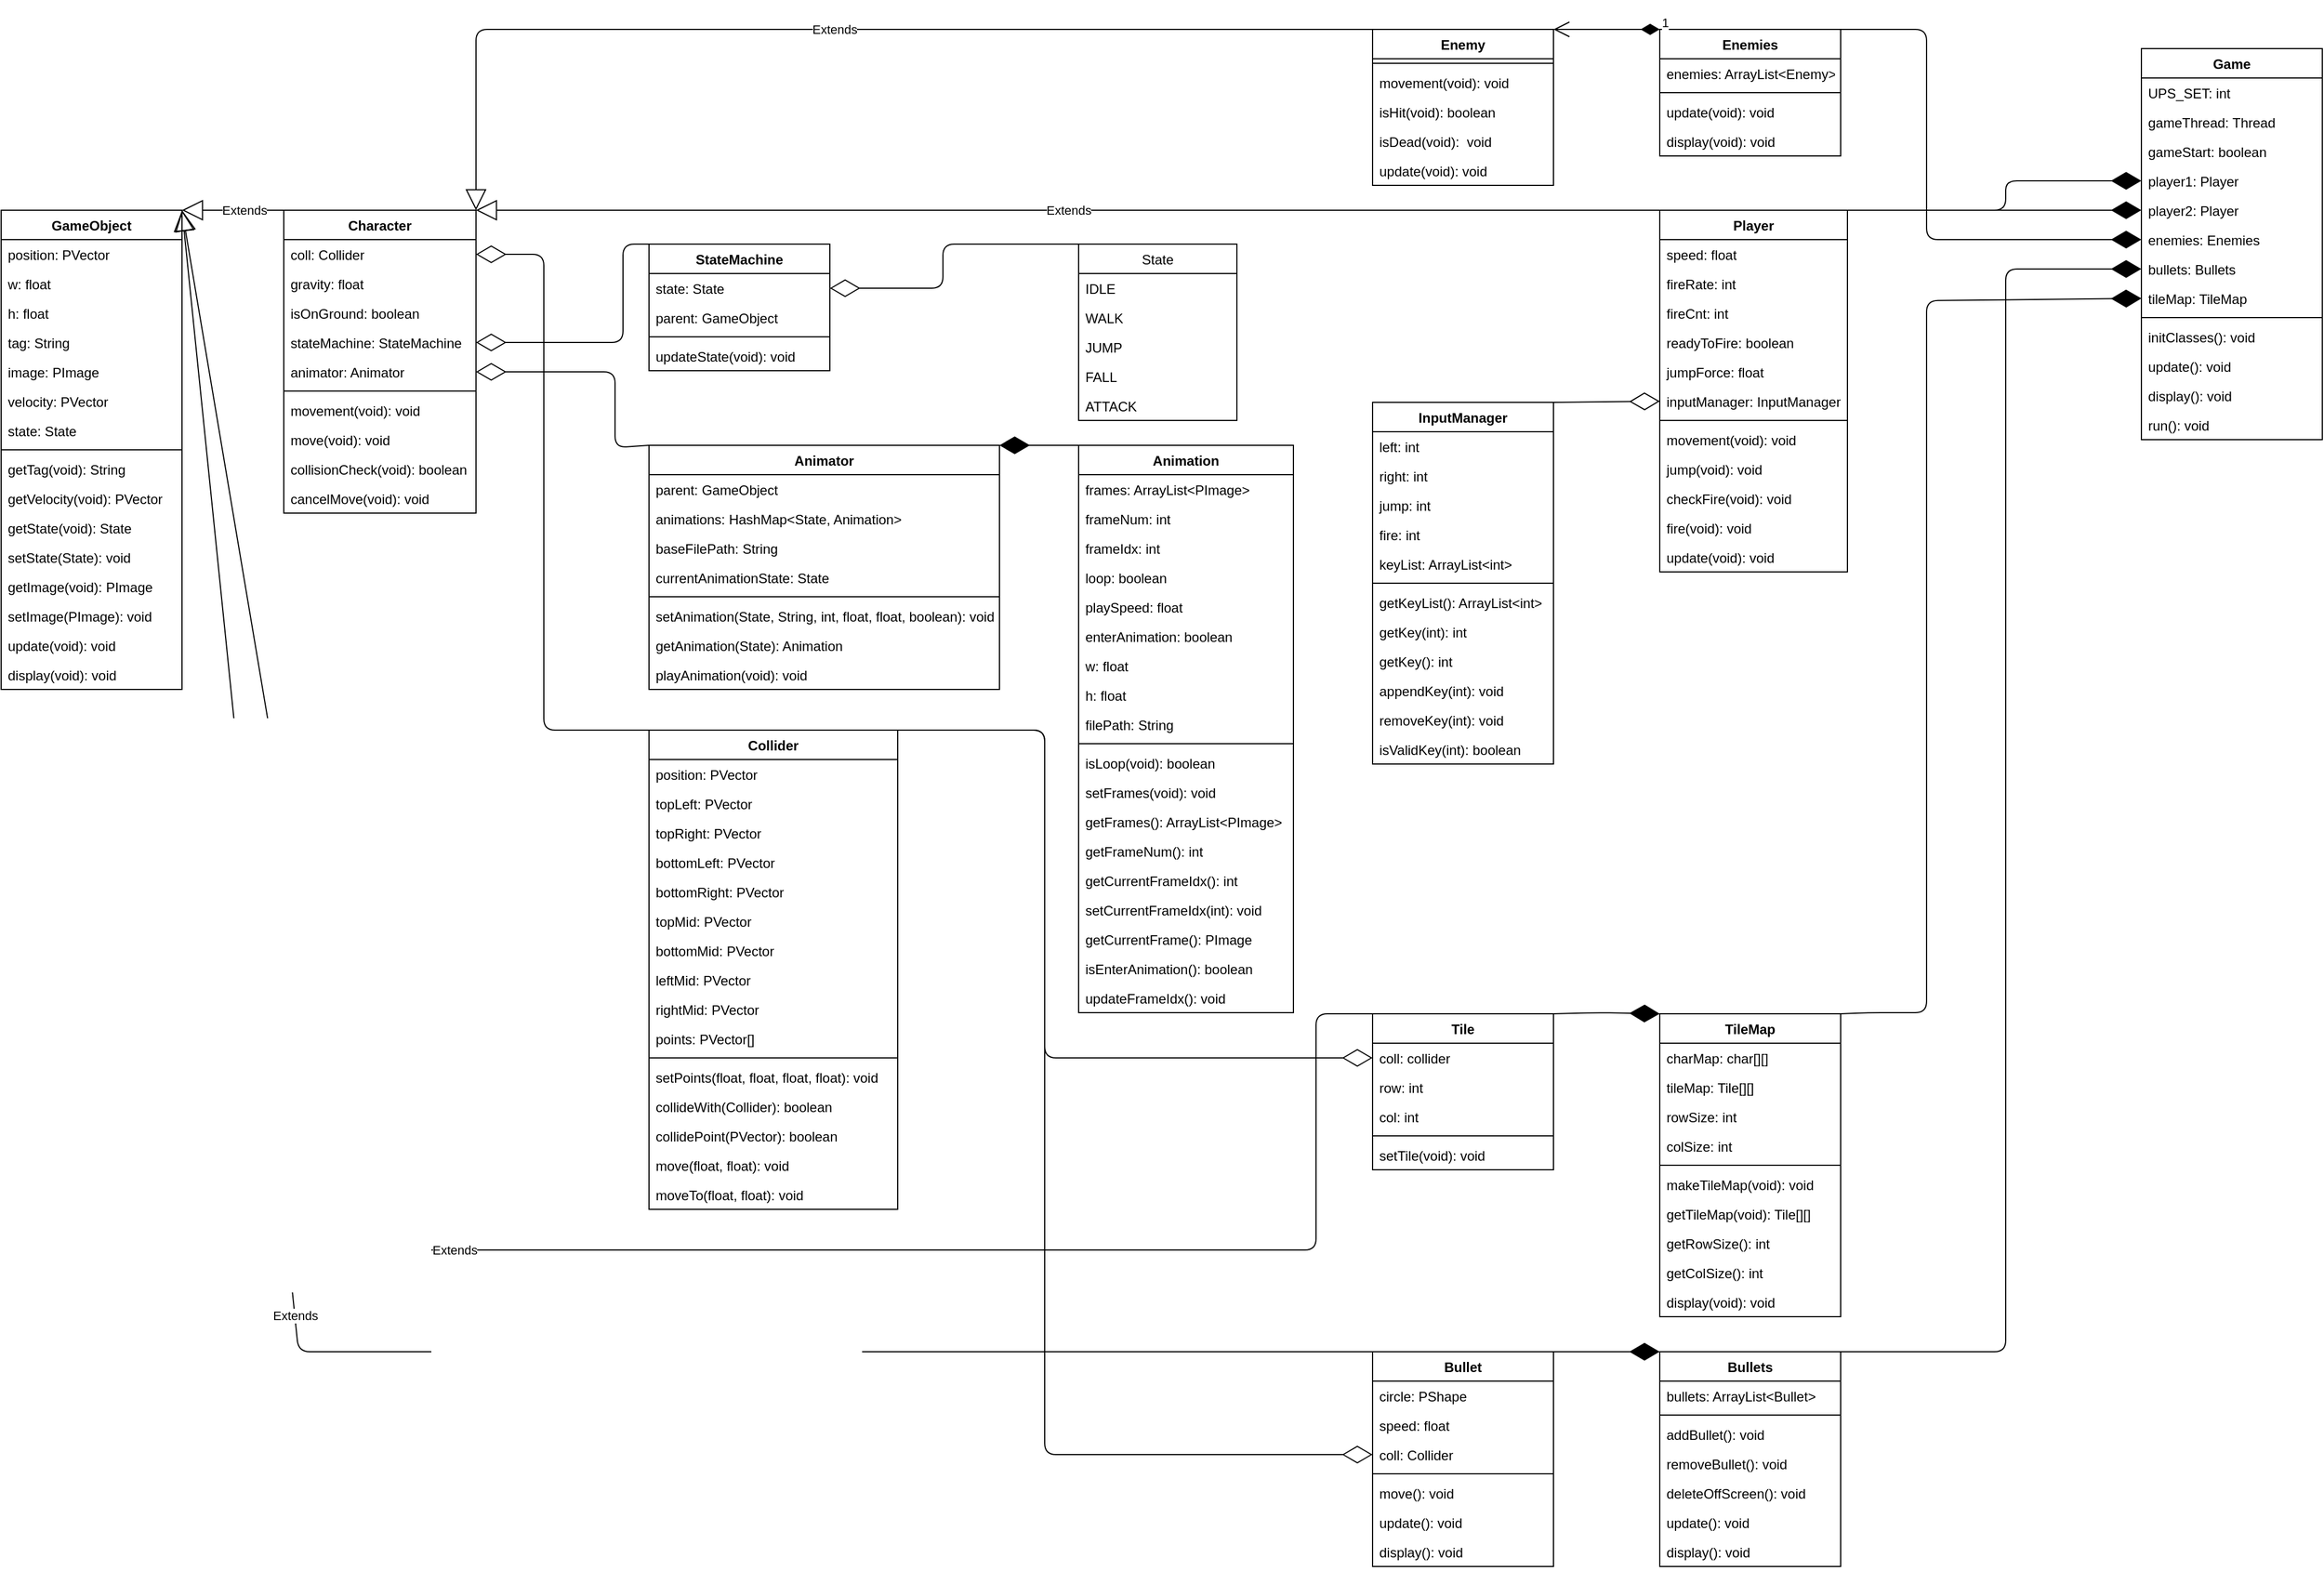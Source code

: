 <mxfile version="20.8.23" type="device"><diagram id="C5RBs43oDa-KdzZeNtuy" name="Page-1"><mxGraphModel dx="1680" dy="1070" grid="1" gridSize="10" guides="1" tooltips="1" connect="1" arrows="1" fold="1" page="1" pageScale="1" pageWidth="1654" pageHeight="1169" math="0" shadow="0"><root><mxCell id="WIyWlLk6GJQsqaUBKTNV-0"/><mxCell id="WIyWlLk6GJQsqaUBKTNV-1" parent="WIyWlLk6GJQsqaUBKTNV-0"/><mxCell id="olz0WFhDpBD9glcPphKf-0" value="GameObject" style="swimlane;fontStyle=1;align=center;verticalAlign=top;childLayout=stackLayout;horizontal=1;startSize=26;horizontalStack=0;resizeParent=1;resizeParentMax=0;resizeLast=0;collapsible=1;marginBottom=0;" parent="WIyWlLk6GJQsqaUBKTNV-1" vertex="1"><mxGeometry x="27" y="190" width="160" height="424" as="geometry"><mxRectangle x="20" y="400" width="110" height="30" as="alternateBounds"/></mxGeometry></mxCell><mxCell id="olz0WFhDpBD9glcPphKf-1" value="position: PVector" style="text;strokeColor=none;fillColor=none;align=left;verticalAlign=top;spacingLeft=4;spacingRight=4;overflow=hidden;rotatable=0;points=[[0,0.5],[1,0.5]];portConstraint=eastwest;" parent="olz0WFhDpBD9glcPphKf-0" vertex="1"><mxGeometry y="26" width="160" height="26" as="geometry"/></mxCell><mxCell id="olz0WFhDpBD9glcPphKf-8" value="w: float" style="text;strokeColor=none;fillColor=none;align=left;verticalAlign=top;spacingLeft=4;spacingRight=4;overflow=hidden;rotatable=0;points=[[0,0.5],[1,0.5]];portConstraint=eastwest;" parent="olz0WFhDpBD9glcPphKf-0" vertex="1"><mxGeometry y="52" width="160" height="26" as="geometry"/></mxCell><mxCell id="olz0WFhDpBD9glcPphKf-9" value="h: float" style="text;strokeColor=none;fillColor=none;align=left;verticalAlign=top;spacingLeft=4;spacingRight=4;overflow=hidden;rotatable=0;points=[[0,0.5],[1,0.5]];portConstraint=eastwest;" parent="olz0WFhDpBD9glcPphKf-0" vertex="1"><mxGeometry y="78" width="160" height="26" as="geometry"/></mxCell><mxCell id="olz0WFhDpBD9glcPphKf-10" value="tag: String" style="text;strokeColor=none;fillColor=none;align=left;verticalAlign=top;spacingLeft=4;spacingRight=4;overflow=hidden;rotatable=0;points=[[0,0.5],[1,0.5]];portConstraint=eastwest;" parent="olz0WFhDpBD9glcPphKf-0" vertex="1"><mxGeometry y="104" width="160" height="26" as="geometry"/></mxCell><mxCell id="olz0WFhDpBD9glcPphKf-11" value="image: PImage" style="text;strokeColor=none;fillColor=none;align=left;verticalAlign=top;spacingLeft=4;spacingRight=4;overflow=hidden;rotatable=0;points=[[0,0.5],[1,0.5]];portConstraint=eastwest;" parent="olz0WFhDpBD9glcPphKf-0" vertex="1"><mxGeometry y="130" width="160" height="26" as="geometry"/></mxCell><mxCell id="olz0WFhDpBD9glcPphKf-12" value="velocity: PVector" style="text;strokeColor=none;fillColor=none;align=left;verticalAlign=top;spacingLeft=4;spacingRight=4;overflow=hidden;rotatable=0;points=[[0,0.5],[1,0.5]];portConstraint=eastwest;" parent="olz0WFhDpBD9glcPphKf-0" vertex="1"><mxGeometry y="156" width="160" height="26" as="geometry"/></mxCell><mxCell id="olz0WFhDpBD9glcPphKf-13" value="state: State" style="text;strokeColor=none;fillColor=none;align=left;verticalAlign=top;spacingLeft=4;spacingRight=4;overflow=hidden;rotatable=0;points=[[0,0.5],[1,0.5]];portConstraint=eastwest;" parent="olz0WFhDpBD9glcPphKf-0" vertex="1"><mxGeometry y="182" width="160" height="26" as="geometry"/></mxCell><mxCell id="olz0WFhDpBD9glcPphKf-2" value="" style="line;strokeWidth=1;fillColor=none;align=left;verticalAlign=middle;spacingTop=-1;spacingLeft=3;spacingRight=3;rotatable=0;labelPosition=right;points=[];portConstraint=eastwest;strokeColor=inherit;" parent="olz0WFhDpBD9glcPphKf-0" vertex="1"><mxGeometry y="208" width="160" height="8" as="geometry"/></mxCell><mxCell id="olz0WFhDpBD9glcPphKf-16" value="getTag(void): String" style="text;strokeColor=none;fillColor=none;align=left;verticalAlign=top;spacingLeft=4;spacingRight=4;overflow=hidden;rotatable=0;points=[[0,0.5],[1,0.5]];portConstraint=eastwest;" parent="olz0WFhDpBD9glcPphKf-0" vertex="1"><mxGeometry y="216" width="160" height="26" as="geometry"/></mxCell><mxCell id="olz0WFhDpBD9glcPphKf-3" value="getVelocity(void): PVector" style="text;strokeColor=none;fillColor=none;align=left;verticalAlign=top;spacingLeft=4;spacingRight=4;overflow=hidden;rotatable=0;points=[[0,0.5],[1,0.5]];portConstraint=eastwest;" parent="olz0WFhDpBD9glcPphKf-0" vertex="1"><mxGeometry y="242" width="160" height="26" as="geometry"/></mxCell><mxCell id="olz0WFhDpBD9glcPphKf-14" value="getState(void): State" style="text;strokeColor=none;fillColor=none;align=left;verticalAlign=top;spacingLeft=4;spacingRight=4;overflow=hidden;rotatable=0;points=[[0,0.5],[1,0.5]];portConstraint=eastwest;" parent="olz0WFhDpBD9glcPphKf-0" vertex="1"><mxGeometry y="268" width="160" height="26" as="geometry"/></mxCell><mxCell id="olz0WFhDpBD9glcPphKf-15" value="setState(State): void" style="text;strokeColor=none;fillColor=none;align=left;verticalAlign=top;spacingLeft=4;spacingRight=4;overflow=hidden;rotatable=0;points=[[0,0.5],[1,0.5]];portConstraint=eastwest;" parent="olz0WFhDpBD9glcPphKf-0" vertex="1"><mxGeometry y="294" width="160" height="26" as="geometry"/></mxCell><mxCell id="olz0WFhDpBD9glcPphKf-18" value="getImage(void): PImage" style="text;strokeColor=none;fillColor=none;align=left;verticalAlign=top;spacingLeft=4;spacingRight=4;overflow=hidden;rotatable=0;points=[[0,0.5],[1,0.5]];portConstraint=eastwest;" parent="olz0WFhDpBD9glcPphKf-0" vertex="1"><mxGeometry y="320" width="160" height="26" as="geometry"/></mxCell><mxCell id="olz0WFhDpBD9glcPphKf-17" value="setImage(PImage): void" style="text;strokeColor=none;fillColor=none;align=left;verticalAlign=top;spacingLeft=4;spacingRight=4;overflow=hidden;rotatable=0;points=[[0,0.5],[1,0.5]];portConstraint=eastwest;" parent="olz0WFhDpBD9glcPphKf-0" vertex="1"><mxGeometry y="346" width="160" height="26" as="geometry"/></mxCell><mxCell id="olz0WFhDpBD9glcPphKf-20" value="update(void): void" style="text;strokeColor=none;fillColor=none;align=left;verticalAlign=top;spacingLeft=4;spacingRight=4;overflow=hidden;rotatable=0;points=[[0,0.5],[1,0.5]];portConstraint=eastwest;" parent="olz0WFhDpBD9glcPphKf-0" vertex="1"><mxGeometry y="372" width="160" height="26" as="geometry"/></mxCell><mxCell id="olz0WFhDpBD9glcPphKf-19" value="display(void): void" style="text;strokeColor=none;fillColor=none;align=left;verticalAlign=top;spacingLeft=4;spacingRight=4;overflow=hidden;rotatable=0;points=[[0,0.5],[1,0.5]];portConstraint=eastwest;" parent="olz0WFhDpBD9glcPphKf-0" vertex="1"><mxGeometry y="398" width="160" height="26" as="geometry"/></mxCell><mxCell id="olz0WFhDpBD9glcPphKf-21" value="Character" style="swimlane;fontStyle=1;align=center;verticalAlign=top;childLayout=stackLayout;horizontal=1;startSize=26;horizontalStack=0;resizeParent=1;resizeParentMax=0;resizeLast=0;collapsible=1;marginBottom=0;" parent="WIyWlLk6GJQsqaUBKTNV-1" vertex="1"><mxGeometry x="277" y="190" width="170" height="268" as="geometry"><mxRectangle x="230" y="240" width="100" height="30" as="alternateBounds"/></mxGeometry></mxCell><mxCell id="olz0WFhDpBD9glcPphKf-22" value="coll: Collider" style="text;strokeColor=none;fillColor=none;align=left;verticalAlign=top;spacingLeft=4;spacingRight=4;overflow=hidden;rotatable=0;points=[[0,0.5],[1,0.5]];portConstraint=eastwest;" parent="olz0WFhDpBD9glcPphKf-21" vertex="1"><mxGeometry y="26" width="170" height="26" as="geometry"/></mxCell><mxCell id="olz0WFhDpBD9glcPphKf-28" value="gravity: float" style="text;strokeColor=none;fillColor=none;align=left;verticalAlign=top;spacingLeft=4;spacingRight=4;overflow=hidden;rotatable=0;points=[[0,0.5],[1,0.5]];portConstraint=eastwest;" parent="olz0WFhDpBD9glcPphKf-21" vertex="1"><mxGeometry y="52" width="170" height="26" as="geometry"/></mxCell><mxCell id="olz0WFhDpBD9glcPphKf-27" value="isOnGround: boolean" style="text;strokeColor=none;fillColor=none;align=left;verticalAlign=top;spacingLeft=4;spacingRight=4;overflow=hidden;rotatable=0;points=[[0,0.5],[1,0.5]];portConstraint=eastwest;" parent="olz0WFhDpBD9glcPphKf-21" vertex="1"><mxGeometry y="78" width="170" height="26" as="geometry"/></mxCell><mxCell id="olz0WFhDpBD9glcPphKf-26" value="stateMachine: StateMachine" style="text;strokeColor=none;fillColor=none;align=left;verticalAlign=top;spacingLeft=4;spacingRight=4;overflow=hidden;rotatable=0;points=[[0,0.5],[1,0.5]];portConstraint=eastwest;" parent="olz0WFhDpBD9glcPphKf-21" vertex="1"><mxGeometry y="104" width="170" height="26" as="geometry"/></mxCell><mxCell id="olz0WFhDpBD9glcPphKf-25" value="animator: Animator" style="text;strokeColor=none;fillColor=none;align=left;verticalAlign=top;spacingLeft=4;spacingRight=4;overflow=hidden;rotatable=0;points=[[0,0.5],[1,0.5]];portConstraint=eastwest;" parent="olz0WFhDpBD9glcPphKf-21" vertex="1"><mxGeometry y="130" width="170" height="26" as="geometry"/></mxCell><mxCell id="olz0WFhDpBD9glcPphKf-23" value="" style="line;strokeWidth=1;fillColor=none;align=left;verticalAlign=middle;spacingTop=-1;spacingLeft=3;spacingRight=3;rotatable=0;labelPosition=right;points=[];portConstraint=eastwest;strokeColor=inherit;" parent="olz0WFhDpBD9glcPphKf-21" vertex="1"><mxGeometry y="156" width="170" height="8" as="geometry"/></mxCell><mxCell id="olz0WFhDpBD9glcPphKf-24" value="movement(void): void" style="text;strokeColor=none;fillColor=none;align=left;verticalAlign=top;spacingLeft=4;spacingRight=4;overflow=hidden;rotatable=0;points=[[0,0.5],[1,0.5]];portConstraint=eastwest;" parent="olz0WFhDpBD9glcPphKf-21" vertex="1"><mxGeometry y="164" width="170" height="26" as="geometry"/></mxCell><mxCell id="olz0WFhDpBD9glcPphKf-31" value="move(void): void" style="text;strokeColor=none;fillColor=none;align=left;verticalAlign=top;spacingLeft=4;spacingRight=4;overflow=hidden;rotatable=0;points=[[0,0.5],[1,0.5]];portConstraint=eastwest;" parent="olz0WFhDpBD9glcPphKf-21" vertex="1"><mxGeometry y="190" width="170" height="26" as="geometry"/></mxCell><mxCell id="olz0WFhDpBD9glcPphKf-30" value="collisionCheck(void): boolean" style="text;strokeColor=none;fillColor=none;align=left;verticalAlign=top;spacingLeft=4;spacingRight=4;overflow=hidden;rotatable=0;points=[[0,0.5],[1,0.5]];portConstraint=eastwest;" parent="olz0WFhDpBD9glcPphKf-21" vertex="1"><mxGeometry y="216" width="170" height="26" as="geometry"/></mxCell><mxCell id="olz0WFhDpBD9glcPphKf-29" value="cancelMove(void): void" style="text;strokeColor=none;fillColor=none;align=left;verticalAlign=top;spacingLeft=4;spacingRight=4;overflow=hidden;rotatable=0;points=[[0,0.5],[1,0.5]];portConstraint=eastwest;" parent="olz0WFhDpBD9glcPphKf-21" vertex="1"><mxGeometry y="242" width="170" height="26" as="geometry"/></mxCell><mxCell id="olz0WFhDpBD9glcPphKf-32" value="Player" style="swimlane;fontStyle=1;align=center;verticalAlign=top;childLayout=stackLayout;horizontal=1;startSize=26;horizontalStack=0;resizeParent=1;resizeParentMax=0;resizeLast=0;collapsible=1;marginBottom=0;" parent="WIyWlLk6GJQsqaUBKTNV-1" vertex="1"><mxGeometry x="1494" y="190" width="166" height="320" as="geometry"><mxRectangle x="770" y="570" width="80" height="30" as="alternateBounds"/></mxGeometry></mxCell><mxCell id="olz0WFhDpBD9glcPphKf-33" value="speed: float" style="text;strokeColor=none;fillColor=none;align=left;verticalAlign=top;spacingLeft=4;spacingRight=4;overflow=hidden;rotatable=0;points=[[0,0.5],[1,0.5]];portConstraint=eastwest;" parent="olz0WFhDpBD9glcPphKf-32" vertex="1"><mxGeometry y="26" width="166" height="26" as="geometry"/></mxCell><mxCell id="olz0WFhDpBD9glcPphKf-39" value="fireRate: int" style="text;strokeColor=none;fillColor=none;align=left;verticalAlign=top;spacingLeft=4;spacingRight=4;overflow=hidden;rotatable=0;points=[[0,0.5],[1,0.5]];portConstraint=eastwest;" parent="olz0WFhDpBD9glcPphKf-32" vertex="1"><mxGeometry y="52" width="166" height="26" as="geometry"/></mxCell><mxCell id="olz0WFhDpBD9glcPphKf-38" value="fireCnt: int" style="text;strokeColor=none;fillColor=none;align=left;verticalAlign=top;spacingLeft=4;spacingRight=4;overflow=hidden;rotatable=0;points=[[0,0.5],[1,0.5]];portConstraint=eastwest;" parent="olz0WFhDpBD9glcPphKf-32" vertex="1"><mxGeometry y="78" width="166" height="26" as="geometry"/></mxCell><mxCell id="olz0WFhDpBD9glcPphKf-37" value="readyToFire: boolean" style="text;strokeColor=none;fillColor=none;align=left;verticalAlign=top;spacingLeft=4;spacingRight=4;overflow=hidden;rotatable=0;points=[[0,0.5],[1,0.5]];portConstraint=eastwest;" parent="olz0WFhDpBD9glcPphKf-32" vertex="1"><mxGeometry y="104" width="166" height="26" as="geometry"/></mxCell><mxCell id="olz0WFhDpBD9glcPphKf-36" value="jumpForce: float" style="text;strokeColor=none;fillColor=none;align=left;verticalAlign=top;spacingLeft=4;spacingRight=4;overflow=hidden;rotatable=0;points=[[0,0.5],[1,0.5]];portConstraint=eastwest;" parent="olz0WFhDpBD9glcPphKf-32" vertex="1"><mxGeometry y="130" width="166" height="26" as="geometry"/></mxCell><mxCell id="WIId0_cN_ajR0Y17j2c8-78" value="inputManager: InputManager" style="text;strokeColor=none;fillColor=none;align=left;verticalAlign=top;spacingLeft=4;spacingRight=4;overflow=hidden;rotatable=0;points=[[0,0.5],[1,0.5]];portConstraint=eastwest;" vertex="1" parent="olz0WFhDpBD9glcPphKf-32"><mxGeometry y="156" width="166" height="26" as="geometry"/></mxCell><mxCell id="olz0WFhDpBD9glcPphKf-34" value="" style="line;strokeWidth=1;fillColor=none;align=left;verticalAlign=middle;spacingTop=-1;spacingLeft=3;spacingRight=3;rotatable=0;labelPosition=right;points=[];portConstraint=eastwest;strokeColor=inherit;" parent="olz0WFhDpBD9glcPphKf-32" vertex="1"><mxGeometry y="182" width="166" height="8" as="geometry"/></mxCell><mxCell id="olz0WFhDpBD9glcPphKf-35" value="movement(void): void" style="text;strokeColor=none;fillColor=none;align=left;verticalAlign=top;spacingLeft=4;spacingRight=4;overflow=hidden;rotatable=0;points=[[0,0.5],[1,0.5]];portConstraint=eastwest;" parent="olz0WFhDpBD9glcPphKf-32" vertex="1"><mxGeometry y="190" width="166" height="26" as="geometry"/></mxCell><mxCell id="olz0WFhDpBD9glcPphKf-43" value="jump(void): void" style="text;strokeColor=none;fillColor=none;align=left;verticalAlign=top;spacingLeft=4;spacingRight=4;overflow=hidden;rotatable=0;points=[[0,0.5],[1,0.5]];portConstraint=eastwest;" parent="olz0WFhDpBD9glcPphKf-32" vertex="1"><mxGeometry y="216" width="166" height="26" as="geometry"/></mxCell><mxCell id="olz0WFhDpBD9glcPphKf-42" value="checkFire(void): void" style="text;strokeColor=none;fillColor=none;align=left;verticalAlign=top;spacingLeft=4;spacingRight=4;overflow=hidden;rotatable=0;points=[[0,0.5],[1,0.5]];portConstraint=eastwest;" parent="olz0WFhDpBD9glcPphKf-32" vertex="1"><mxGeometry y="242" width="166" height="26" as="geometry"/></mxCell><mxCell id="olz0WFhDpBD9glcPphKf-41" value="fire(void): void" style="text;strokeColor=none;fillColor=none;align=left;verticalAlign=top;spacingLeft=4;spacingRight=4;overflow=hidden;rotatable=0;points=[[0,0.5],[1,0.5]];portConstraint=eastwest;" parent="olz0WFhDpBD9glcPphKf-32" vertex="1"><mxGeometry y="268" width="166" height="26" as="geometry"/></mxCell><mxCell id="olz0WFhDpBD9glcPphKf-40" value="update(void): void" style="text;strokeColor=none;fillColor=none;align=left;verticalAlign=top;spacingLeft=4;spacingRight=4;overflow=hidden;rotatable=0;points=[[0,0.5],[1,0.5]];portConstraint=eastwest;" parent="olz0WFhDpBD9glcPphKf-32" vertex="1"><mxGeometry y="294" width="166" height="26" as="geometry"/></mxCell><mxCell id="olz0WFhDpBD9glcPphKf-47" value="Enemy" style="swimlane;fontStyle=1;align=center;verticalAlign=top;childLayout=stackLayout;horizontal=1;startSize=26;horizontalStack=0;resizeParent=1;resizeParentMax=0;resizeLast=0;collapsible=1;marginBottom=0;" parent="WIyWlLk6GJQsqaUBKTNV-1" vertex="1"><mxGeometry x="1240" y="30" width="160" height="138" as="geometry"><mxRectangle x="720" y="740" width="90" height="30" as="alternateBounds"/></mxGeometry></mxCell><mxCell id="olz0WFhDpBD9glcPphKf-49" value="" style="line;strokeWidth=1;fillColor=none;align=left;verticalAlign=middle;spacingTop=-1;spacingLeft=3;spacingRight=3;rotatable=0;labelPosition=right;points=[];portConstraint=eastwest;strokeColor=inherit;" parent="olz0WFhDpBD9glcPphKf-47" vertex="1"><mxGeometry y="26" width="160" height="8" as="geometry"/></mxCell><mxCell id="olz0WFhDpBD9glcPphKf-50" value="movement(void): void" style="text;strokeColor=none;fillColor=none;align=left;verticalAlign=top;spacingLeft=4;spacingRight=4;overflow=hidden;rotatable=0;points=[[0,0.5],[1,0.5]];portConstraint=eastwest;" parent="olz0WFhDpBD9glcPphKf-47" vertex="1"><mxGeometry y="34" width="160" height="26" as="geometry"/></mxCell><mxCell id="olz0WFhDpBD9glcPphKf-53" value="isHit(void): boolean" style="text;strokeColor=none;fillColor=none;align=left;verticalAlign=top;spacingLeft=4;spacingRight=4;overflow=hidden;rotatable=0;points=[[0,0.5],[1,0.5]];portConstraint=eastwest;" parent="olz0WFhDpBD9glcPphKf-47" vertex="1"><mxGeometry y="60" width="160" height="26" as="geometry"/></mxCell><mxCell id="olz0WFhDpBD9glcPphKf-52" value="isDead(void):  void" style="text;strokeColor=none;fillColor=none;align=left;verticalAlign=top;spacingLeft=4;spacingRight=4;overflow=hidden;rotatable=0;points=[[0,0.5],[1,0.5]];portConstraint=eastwest;" parent="olz0WFhDpBD9glcPphKf-47" vertex="1"><mxGeometry y="86" width="160" height="26" as="geometry"/></mxCell><mxCell id="olz0WFhDpBD9glcPphKf-51" value="update(void): void" style="text;strokeColor=none;fillColor=none;align=left;verticalAlign=top;spacingLeft=4;spacingRight=4;overflow=hidden;rotatable=0;points=[[0,0.5],[1,0.5]];portConstraint=eastwest;" parent="olz0WFhDpBD9glcPphKf-47" vertex="1"><mxGeometry y="112" width="160" height="26" as="geometry"/></mxCell><mxCell id="olz0WFhDpBD9glcPphKf-60" value="Enemies" style="swimlane;fontStyle=1;align=center;verticalAlign=top;childLayout=stackLayout;horizontal=1;startSize=26;horizontalStack=0;resizeParent=1;resizeParentMax=0;resizeLast=0;collapsible=1;marginBottom=0;" parent="WIyWlLk6GJQsqaUBKTNV-1" vertex="1"><mxGeometry x="1494" y="30" width="160" height="112" as="geometry"><mxRectangle x="680" y="448" width="90" height="30" as="alternateBounds"/></mxGeometry></mxCell><mxCell id="olz0WFhDpBD9glcPphKf-61" value="enemies: ArrayList&lt;Enemy&gt;" style="text;strokeColor=none;fillColor=none;align=left;verticalAlign=top;spacingLeft=4;spacingRight=4;overflow=hidden;rotatable=0;points=[[0,0.5],[1,0.5]];portConstraint=eastwest;" parent="olz0WFhDpBD9glcPphKf-60" vertex="1"><mxGeometry y="26" width="160" height="26" as="geometry"/></mxCell><mxCell id="olz0WFhDpBD9glcPphKf-62" value="" style="line;strokeWidth=1;fillColor=none;align=left;verticalAlign=middle;spacingTop=-1;spacingLeft=3;spacingRight=3;rotatable=0;labelPosition=right;points=[];portConstraint=eastwest;strokeColor=inherit;" parent="olz0WFhDpBD9glcPphKf-60" vertex="1"><mxGeometry y="52" width="160" height="8" as="geometry"/></mxCell><mxCell id="olz0WFhDpBD9glcPphKf-63" value="update(void): void" style="text;strokeColor=none;fillColor=none;align=left;verticalAlign=top;spacingLeft=4;spacingRight=4;overflow=hidden;rotatable=0;points=[[0,0.5],[1,0.5]];portConstraint=eastwest;" parent="olz0WFhDpBD9glcPphKf-60" vertex="1"><mxGeometry y="60" width="160" height="26" as="geometry"/></mxCell><mxCell id="olz0WFhDpBD9glcPphKf-72" value="display(void): void" style="text;strokeColor=none;fillColor=none;align=left;verticalAlign=top;spacingLeft=4;spacingRight=4;overflow=hidden;rotatable=0;points=[[0,0.5],[1,0.5]];portConstraint=eastwest;" parent="olz0WFhDpBD9glcPphKf-60" vertex="1"><mxGeometry y="86" width="160" height="26" as="geometry"/></mxCell><mxCell id="olz0WFhDpBD9glcPphKf-64" value="Tile" style="swimlane;fontStyle=1;align=center;verticalAlign=top;childLayout=stackLayout;horizontal=1;startSize=26;horizontalStack=0;resizeParent=1;resizeParentMax=0;resizeLast=0;collapsible=1;marginBottom=0;" parent="WIyWlLk6GJQsqaUBKTNV-1" vertex="1"><mxGeometry x="1240" y="901" width="160" height="138" as="geometry"><mxRectangle x="220" y="880" width="70" height="30" as="alternateBounds"/></mxGeometry></mxCell><mxCell id="olz0WFhDpBD9glcPphKf-65" value="coll: collider" style="text;strokeColor=none;fillColor=none;align=left;verticalAlign=top;spacingLeft=4;spacingRight=4;overflow=hidden;rotatable=0;points=[[0,0.5],[1,0.5]];portConstraint=eastwest;" parent="olz0WFhDpBD9glcPphKf-64" vertex="1"><mxGeometry y="26" width="160" height="26" as="geometry"/></mxCell><mxCell id="olz0WFhDpBD9glcPphKf-74" value="row: int" style="text;strokeColor=none;fillColor=none;align=left;verticalAlign=top;spacingLeft=4;spacingRight=4;overflow=hidden;rotatable=0;points=[[0,0.5],[1,0.5]];portConstraint=eastwest;" parent="olz0WFhDpBD9glcPphKf-64" vertex="1"><mxGeometry y="52" width="160" height="26" as="geometry"/></mxCell><mxCell id="olz0WFhDpBD9glcPphKf-73" value="col: int" style="text;strokeColor=none;fillColor=none;align=left;verticalAlign=top;spacingLeft=4;spacingRight=4;overflow=hidden;rotatable=0;points=[[0,0.5],[1,0.5]];portConstraint=eastwest;" parent="olz0WFhDpBD9glcPphKf-64" vertex="1"><mxGeometry y="78" width="160" height="26" as="geometry"/></mxCell><mxCell id="olz0WFhDpBD9glcPphKf-66" value="" style="line;strokeWidth=1;fillColor=none;align=left;verticalAlign=middle;spacingTop=-1;spacingLeft=3;spacingRight=3;rotatable=0;labelPosition=right;points=[];portConstraint=eastwest;strokeColor=inherit;" parent="olz0WFhDpBD9glcPphKf-64" vertex="1"><mxGeometry y="104" width="160" height="8" as="geometry"/></mxCell><mxCell id="olz0WFhDpBD9glcPphKf-67" value="setTile(void): void" style="text;strokeColor=none;fillColor=none;align=left;verticalAlign=top;spacingLeft=4;spacingRight=4;overflow=hidden;rotatable=0;points=[[0,0.5],[1,0.5]];portConstraint=eastwest;" parent="olz0WFhDpBD9glcPphKf-64" vertex="1"><mxGeometry y="112" width="160" height="26" as="geometry"/></mxCell><mxCell id="olz0WFhDpBD9glcPphKf-68" value="TileMap" style="swimlane;fontStyle=1;align=center;verticalAlign=top;childLayout=stackLayout;horizontal=1;startSize=26;horizontalStack=0;resizeParent=1;resizeParentMax=0;resizeLast=0;collapsible=1;marginBottom=0;" parent="WIyWlLk6GJQsqaUBKTNV-1" vertex="1"><mxGeometry x="1494" y="901" width="160" height="268" as="geometry"><mxRectangle x="500" y="790" width="80" height="30" as="alternateBounds"/></mxGeometry></mxCell><mxCell id="olz0WFhDpBD9glcPphKf-69" value="charMap: char[][]" style="text;strokeColor=none;fillColor=none;align=left;verticalAlign=top;spacingLeft=4;spacingRight=4;overflow=hidden;rotatable=0;points=[[0,0.5],[1,0.5]];portConstraint=eastwest;" parent="olz0WFhDpBD9glcPphKf-68" vertex="1"><mxGeometry y="26" width="160" height="26" as="geometry"/></mxCell><mxCell id="olz0WFhDpBD9glcPphKf-82" value="tileMap: Tile[][]" style="text;strokeColor=none;fillColor=none;align=left;verticalAlign=top;spacingLeft=4;spacingRight=4;overflow=hidden;rotatable=0;points=[[0,0.5],[1,0.5]];portConstraint=eastwest;" parent="olz0WFhDpBD9glcPphKf-68" vertex="1"><mxGeometry y="52" width="160" height="26" as="geometry"/></mxCell><mxCell id="olz0WFhDpBD9glcPphKf-81" value="rowSize: int" style="text;strokeColor=none;fillColor=none;align=left;verticalAlign=top;spacingLeft=4;spacingRight=4;overflow=hidden;rotatable=0;points=[[0,0.5],[1,0.5]];portConstraint=eastwest;" parent="olz0WFhDpBD9glcPphKf-68" vertex="1"><mxGeometry y="78" width="160" height="26" as="geometry"/></mxCell><mxCell id="olz0WFhDpBD9glcPphKf-83" value="colSize: int" style="text;strokeColor=none;fillColor=none;align=left;verticalAlign=top;spacingLeft=4;spacingRight=4;overflow=hidden;rotatable=0;points=[[0,0.5],[1,0.5]];portConstraint=eastwest;" parent="olz0WFhDpBD9glcPphKf-68" vertex="1"><mxGeometry y="104" width="160" height="26" as="geometry"/></mxCell><mxCell id="olz0WFhDpBD9glcPphKf-70" value="" style="line;strokeWidth=1;fillColor=none;align=left;verticalAlign=middle;spacingTop=-1;spacingLeft=3;spacingRight=3;rotatable=0;labelPosition=right;points=[];portConstraint=eastwest;strokeColor=inherit;" parent="olz0WFhDpBD9glcPphKf-68" vertex="1"><mxGeometry y="130" width="160" height="8" as="geometry"/></mxCell><mxCell id="olz0WFhDpBD9glcPphKf-71" value="makeTileMap(void): void" style="text;strokeColor=none;fillColor=none;align=left;verticalAlign=top;spacingLeft=4;spacingRight=4;overflow=hidden;rotatable=0;points=[[0,0.5],[1,0.5]];portConstraint=eastwest;" parent="olz0WFhDpBD9glcPphKf-68" vertex="1"><mxGeometry y="138" width="160" height="26" as="geometry"/></mxCell><mxCell id="olz0WFhDpBD9glcPphKf-87" value="getTileMap(void): Tile[][]" style="text;strokeColor=none;fillColor=none;align=left;verticalAlign=top;spacingLeft=4;spacingRight=4;overflow=hidden;rotatable=0;points=[[0,0.5],[1,0.5]];portConstraint=eastwest;" parent="olz0WFhDpBD9glcPphKf-68" vertex="1"><mxGeometry y="164" width="160" height="26" as="geometry"/></mxCell><mxCell id="olz0WFhDpBD9glcPphKf-86" value="getRowSize(): int" style="text;strokeColor=none;fillColor=none;align=left;verticalAlign=top;spacingLeft=4;spacingRight=4;overflow=hidden;rotatable=0;points=[[0,0.5],[1,0.5]];portConstraint=eastwest;" parent="olz0WFhDpBD9glcPphKf-68" vertex="1"><mxGeometry y="190" width="160" height="26" as="geometry"/></mxCell><mxCell id="olz0WFhDpBD9glcPphKf-85" value="getColSize(): int" style="text;strokeColor=none;fillColor=none;align=left;verticalAlign=top;spacingLeft=4;spacingRight=4;overflow=hidden;rotatable=0;points=[[0,0.5],[1,0.5]];portConstraint=eastwest;" parent="olz0WFhDpBD9glcPphKf-68" vertex="1"><mxGeometry y="216" width="160" height="26" as="geometry"/></mxCell><mxCell id="olz0WFhDpBD9glcPphKf-84" value="display(void): void" style="text;strokeColor=none;fillColor=none;align=left;verticalAlign=top;spacingLeft=4;spacingRight=4;overflow=hidden;rotatable=0;points=[[0,0.5],[1,0.5]];portConstraint=eastwest;" parent="olz0WFhDpBD9glcPphKf-68" vertex="1"><mxGeometry y="242" width="160" height="26" as="geometry"/></mxCell><mxCell id="olz0WFhDpBD9glcPphKf-100" value="State" style="swimlane;fontStyle=0;childLayout=stackLayout;horizontal=1;startSize=26;fillColor=none;horizontalStack=0;resizeParent=1;resizeParentMax=0;resizeLast=0;collapsible=1;marginBottom=0;" parent="WIyWlLk6GJQsqaUBKTNV-1" vertex="1"><mxGeometry x="980" y="220" width="140" height="156" as="geometry"><mxRectangle x="710" y="201" width="70" height="30" as="alternateBounds"/></mxGeometry></mxCell><mxCell id="olz0WFhDpBD9glcPphKf-101" value="IDLE" style="text;strokeColor=none;fillColor=none;align=left;verticalAlign=top;spacingLeft=4;spacingRight=4;overflow=hidden;rotatable=0;points=[[0,0.5],[1,0.5]];portConstraint=eastwest;" parent="olz0WFhDpBD9glcPphKf-100" vertex="1"><mxGeometry y="26" width="140" height="26" as="geometry"/></mxCell><mxCell id="olz0WFhDpBD9glcPphKf-102" value="WALK" style="text;strokeColor=none;fillColor=none;align=left;verticalAlign=top;spacingLeft=4;spacingRight=4;overflow=hidden;rotatable=0;points=[[0,0.5],[1,0.5]];portConstraint=eastwest;" parent="olz0WFhDpBD9glcPphKf-100" vertex="1"><mxGeometry y="52" width="140" height="26" as="geometry"/></mxCell><mxCell id="olz0WFhDpBD9glcPphKf-103" value="JUMP" style="text;strokeColor=none;fillColor=none;align=left;verticalAlign=top;spacingLeft=4;spacingRight=4;overflow=hidden;rotatable=0;points=[[0,0.5],[1,0.5]];portConstraint=eastwest;" parent="olz0WFhDpBD9glcPphKf-100" vertex="1"><mxGeometry y="78" width="140" height="26" as="geometry"/></mxCell><mxCell id="olz0WFhDpBD9glcPphKf-105" value="FALL" style="text;strokeColor=none;fillColor=none;align=left;verticalAlign=top;spacingLeft=4;spacingRight=4;overflow=hidden;rotatable=0;points=[[0,0.5],[1,0.5]];portConstraint=eastwest;" parent="olz0WFhDpBD9glcPphKf-100" vertex="1"><mxGeometry y="104" width="140" height="26" as="geometry"/></mxCell><mxCell id="olz0WFhDpBD9glcPphKf-104" value="ATTACK" style="text;strokeColor=none;fillColor=none;align=left;verticalAlign=top;spacingLeft=4;spacingRight=4;overflow=hidden;rotatable=0;points=[[0,0.5],[1,0.5]];portConstraint=eastwest;" parent="olz0WFhDpBD9glcPphKf-100" vertex="1"><mxGeometry y="130" width="140" height="26" as="geometry"/></mxCell><mxCell id="olz0WFhDpBD9glcPphKf-106" value="StateMachine" style="swimlane;fontStyle=1;align=center;verticalAlign=top;childLayout=stackLayout;horizontal=1;startSize=26;horizontalStack=0;resizeParent=1;resizeParentMax=0;resizeLast=0;collapsible=1;marginBottom=0;" parent="WIyWlLk6GJQsqaUBKTNV-1" vertex="1"><mxGeometry x="600" y="220" width="160" height="112" as="geometry"><mxRectangle x="460" y="250" width="120" height="30" as="alternateBounds"/></mxGeometry></mxCell><mxCell id="olz0WFhDpBD9glcPphKf-107" value="state: State" style="text;strokeColor=none;fillColor=none;align=left;verticalAlign=top;spacingLeft=4;spacingRight=4;overflow=hidden;rotatable=0;points=[[0,0.5],[1,0.5]];portConstraint=eastwest;" parent="olz0WFhDpBD9glcPphKf-106" vertex="1"><mxGeometry y="26" width="160" height="26" as="geometry"/></mxCell><mxCell id="olz0WFhDpBD9glcPphKf-110" value="parent: GameObject" style="text;strokeColor=none;fillColor=none;align=left;verticalAlign=top;spacingLeft=4;spacingRight=4;overflow=hidden;rotatable=0;points=[[0,0.5],[1,0.5]];portConstraint=eastwest;" parent="olz0WFhDpBD9glcPphKf-106" vertex="1"><mxGeometry y="52" width="160" height="26" as="geometry"/></mxCell><mxCell id="olz0WFhDpBD9glcPphKf-108" value="" style="line;strokeWidth=1;fillColor=none;align=left;verticalAlign=middle;spacingTop=-1;spacingLeft=3;spacingRight=3;rotatable=0;labelPosition=right;points=[];portConstraint=eastwest;strokeColor=inherit;" parent="olz0WFhDpBD9glcPphKf-106" vertex="1"><mxGeometry y="78" width="160" height="8" as="geometry"/></mxCell><mxCell id="olz0WFhDpBD9glcPphKf-109" value="updateState(void): void" style="text;strokeColor=none;fillColor=none;align=left;verticalAlign=top;spacingLeft=4;spacingRight=4;overflow=hidden;rotatable=0;points=[[0,0.5],[1,0.5]];portConstraint=eastwest;" parent="olz0WFhDpBD9glcPphKf-106" vertex="1"><mxGeometry y="86" width="160" height="26" as="geometry"/></mxCell><mxCell id="olz0WFhDpBD9glcPphKf-111" value="Animation" style="swimlane;fontStyle=1;align=center;verticalAlign=top;childLayout=stackLayout;horizontal=1;startSize=26;horizontalStack=0;resizeParent=1;resizeParentMax=0;resizeLast=0;collapsible=1;marginBottom=0;" parent="WIyWlLk6GJQsqaUBKTNV-1" vertex="1"><mxGeometry x="980" y="398" width="190" height="502" as="geometry"><mxRectangle x="980" y="390" width="100" height="30" as="alternateBounds"/></mxGeometry></mxCell><mxCell id="olz0WFhDpBD9glcPphKf-112" value="frames: ArrayList&lt;PImage&gt;" style="text;strokeColor=none;fillColor=none;align=left;verticalAlign=top;spacingLeft=4;spacingRight=4;overflow=hidden;rotatable=0;points=[[0,0.5],[1,0.5]];portConstraint=eastwest;" parent="olz0WFhDpBD9glcPphKf-111" vertex="1"><mxGeometry y="26" width="190" height="26" as="geometry"/></mxCell><mxCell id="olz0WFhDpBD9glcPphKf-118" value="frameNum: int" style="text;strokeColor=none;fillColor=none;align=left;verticalAlign=top;spacingLeft=4;spacingRight=4;overflow=hidden;rotatable=0;points=[[0,0.5],[1,0.5]];portConstraint=eastwest;" parent="olz0WFhDpBD9glcPphKf-111" vertex="1"><mxGeometry y="52" width="190" height="26" as="geometry"/></mxCell><mxCell id="olz0WFhDpBD9glcPphKf-119" value="frameIdx: int" style="text;strokeColor=none;fillColor=none;align=left;verticalAlign=top;spacingLeft=4;spacingRight=4;overflow=hidden;rotatable=0;points=[[0,0.5],[1,0.5]];portConstraint=eastwest;" parent="olz0WFhDpBD9glcPphKf-111" vertex="1"><mxGeometry y="78" width="190" height="26" as="geometry"/></mxCell><mxCell id="olz0WFhDpBD9glcPphKf-120" value="loop: boolean" style="text;strokeColor=none;fillColor=none;align=left;verticalAlign=top;spacingLeft=4;spacingRight=4;overflow=hidden;rotatable=0;points=[[0,0.5],[1,0.5]];portConstraint=eastwest;" parent="olz0WFhDpBD9glcPphKf-111" vertex="1"><mxGeometry y="104" width="190" height="26" as="geometry"/></mxCell><mxCell id="olz0WFhDpBD9glcPphKf-116" value="playSpeed: float" style="text;strokeColor=none;fillColor=none;align=left;verticalAlign=top;spacingLeft=4;spacingRight=4;overflow=hidden;rotatable=0;points=[[0,0.5],[1,0.5]];portConstraint=eastwest;" parent="olz0WFhDpBD9glcPphKf-111" vertex="1"><mxGeometry y="130" width="190" height="26" as="geometry"/></mxCell><mxCell id="olz0WFhDpBD9glcPphKf-115" value="enterAnimation: boolean" style="text;strokeColor=none;fillColor=none;align=left;verticalAlign=top;spacingLeft=4;spacingRight=4;overflow=hidden;rotatable=0;points=[[0,0.5],[1,0.5]];portConstraint=eastwest;" parent="olz0WFhDpBD9glcPphKf-111" vertex="1"><mxGeometry y="156" width="190" height="26" as="geometry"/></mxCell><mxCell id="olz0WFhDpBD9glcPphKf-121" value="w: float" style="text;strokeColor=none;fillColor=none;align=left;verticalAlign=top;spacingLeft=4;spacingRight=4;overflow=hidden;rotatable=0;points=[[0,0.5],[1,0.5]];portConstraint=eastwest;" parent="olz0WFhDpBD9glcPphKf-111" vertex="1"><mxGeometry y="182" width="190" height="26" as="geometry"/></mxCell><mxCell id="olz0WFhDpBD9glcPphKf-122" value="h: float" style="text;strokeColor=none;fillColor=none;align=left;verticalAlign=top;spacingLeft=4;spacingRight=4;overflow=hidden;rotatable=0;points=[[0,0.5],[1,0.5]];portConstraint=eastwest;" parent="olz0WFhDpBD9glcPphKf-111" vertex="1"><mxGeometry y="208" width="190" height="26" as="geometry"/></mxCell><mxCell id="olz0WFhDpBD9glcPphKf-117" value="filePath: String" style="text;strokeColor=none;fillColor=none;align=left;verticalAlign=top;spacingLeft=4;spacingRight=4;overflow=hidden;rotatable=0;points=[[0,0.5],[1,0.5]];portConstraint=eastwest;" parent="olz0WFhDpBD9glcPphKf-111" vertex="1"><mxGeometry y="234" width="190" height="26" as="geometry"/></mxCell><mxCell id="olz0WFhDpBD9glcPphKf-113" value="" style="line;strokeWidth=1;fillColor=none;align=left;verticalAlign=middle;spacingTop=-1;spacingLeft=3;spacingRight=3;rotatable=0;labelPosition=right;points=[];portConstraint=eastwest;strokeColor=inherit;" parent="olz0WFhDpBD9glcPphKf-111" vertex="1"><mxGeometry y="260" width="190" height="8" as="geometry"/></mxCell><mxCell id="olz0WFhDpBD9glcPphKf-114" value="isLoop(void): boolean" style="text;strokeColor=none;fillColor=none;align=left;verticalAlign=top;spacingLeft=4;spacingRight=4;overflow=hidden;rotatable=0;points=[[0,0.5],[1,0.5]];portConstraint=eastwest;" parent="olz0WFhDpBD9glcPphKf-111" vertex="1"><mxGeometry y="268" width="190" height="26" as="geometry"/></mxCell><mxCell id="olz0WFhDpBD9glcPphKf-124" value="setFrames(void): void" style="text;strokeColor=none;fillColor=none;align=left;verticalAlign=top;spacingLeft=4;spacingRight=4;overflow=hidden;rotatable=0;points=[[0,0.5],[1,0.5]];portConstraint=eastwest;" parent="olz0WFhDpBD9glcPphKf-111" vertex="1"><mxGeometry y="294" width="190" height="26" as="geometry"/></mxCell><mxCell id="olz0WFhDpBD9glcPphKf-123" value="getFrames(): ArrayList&lt;PImage&gt;" style="text;strokeColor=none;fillColor=none;align=left;verticalAlign=top;spacingLeft=4;spacingRight=4;overflow=hidden;rotatable=0;points=[[0,0.5],[1,0.5]];portConstraint=eastwest;" parent="olz0WFhDpBD9glcPphKf-111" vertex="1"><mxGeometry y="320" width="190" height="26" as="geometry"/></mxCell><mxCell id="olz0WFhDpBD9glcPphKf-127" value="getFrameNum(): int" style="text;strokeColor=none;fillColor=none;align=left;verticalAlign=top;spacingLeft=4;spacingRight=4;overflow=hidden;rotatable=0;points=[[0,0.5],[1,0.5]];portConstraint=eastwest;" parent="olz0WFhDpBD9glcPphKf-111" vertex="1"><mxGeometry y="346" width="190" height="26" as="geometry"/></mxCell><mxCell id="olz0WFhDpBD9glcPphKf-126" value="getCurrentFrameIdx(): int" style="text;strokeColor=none;fillColor=none;align=left;verticalAlign=top;spacingLeft=4;spacingRight=4;overflow=hidden;rotatable=0;points=[[0,0.5],[1,0.5]];portConstraint=eastwest;" parent="olz0WFhDpBD9glcPphKf-111" vertex="1"><mxGeometry y="372" width="190" height="26" as="geometry"/></mxCell><mxCell id="olz0WFhDpBD9glcPphKf-125" value="setCurrentFrameIdx(int): void" style="text;strokeColor=none;fillColor=none;align=left;verticalAlign=top;spacingLeft=4;spacingRight=4;overflow=hidden;rotatable=0;points=[[0,0.5],[1,0.5]];portConstraint=eastwest;" parent="olz0WFhDpBD9glcPphKf-111" vertex="1"><mxGeometry y="398" width="190" height="26" as="geometry"/></mxCell><mxCell id="olz0WFhDpBD9glcPphKf-130" value="getCurrentFrame(): PImage" style="text;strokeColor=none;fillColor=none;align=left;verticalAlign=top;spacingLeft=4;spacingRight=4;overflow=hidden;rotatable=0;points=[[0,0.5],[1,0.5]];portConstraint=eastwest;" parent="olz0WFhDpBD9glcPphKf-111" vertex="1"><mxGeometry y="424" width="190" height="26" as="geometry"/></mxCell><mxCell id="olz0WFhDpBD9glcPphKf-129" value="isEnterAnimation(): boolean" style="text;strokeColor=none;fillColor=none;align=left;verticalAlign=top;spacingLeft=4;spacingRight=4;overflow=hidden;rotatable=0;points=[[0,0.5],[1,0.5]];portConstraint=eastwest;" parent="olz0WFhDpBD9glcPphKf-111" vertex="1"><mxGeometry y="450" width="190" height="26" as="geometry"/></mxCell><mxCell id="olz0WFhDpBD9glcPphKf-128" value="updateFrameIdx(): void" style="text;strokeColor=none;fillColor=none;align=left;verticalAlign=top;spacingLeft=4;spacingRight=4;overflow=hidden;rotatable=0;points=[[0,0.5],[1,0.5]];portConstraint=eastwest;" parent="olz0WFhDpBD9glcPphKf-111" vertex="1"><mxGeometry y="476" width="190" height="26" as="geometry"/></mxCell><mxCell id="olz0WFhDpBD9glcPphKf-131" value="Animator" style="swimlane;fontStyle=1;align=center;verticalAlign=top;childLayout=stackLayout;horizontal=1;startSize=26;horizontalStack=0;resizeParent=1;resizeParentMax=0;resizeLast=0;collapsible=1;marginBottom=0;" parent="WIyWlLk6GJQsqaUBKTNV-1" vertex="1"><mxGeometry x="600" y="398" width="310" height="216" as="geometry"><mxRectangle x="500" y="340" width="90" height="30" as="alternateBounds"/></mxGeometry></mxCell><mxCell id="olz0WFhDpBD9glcPphKf-132" value="parent: GameObject" style="text;strokeColor=none;fillColor=none;align=left;verticalAlign=top;spacingLeft=4;spacingRight=4;overflow=hidden;rotatable=0;points=[[0,0.5],[1,0.5]];portConstraint=eastwest;" parent="olz0WFhDpBD9glcPphKf-131" vertex="1"><mxGeometry y="26" width="310" height="26" as="geometry"/></mxCell><mxCell id="olz0WFhDpBD9glcPphKf-137" value="animations: HashMap&lt;State, Animation&gt;" style="text;strokeColor=none;fillColor=none;align=left;verticalAlign=top;spacingLeft=4;spacingRight=4;overflow=hidden;rotatable=0;points=[[0,0.5],[1,0.5]];portConstraint=eastwest;" parent="olz0WFhDpBD9glcPphKf-131" vertex="1"><mxGeometry y="52" width="310" height="26" as="geometry"/></mxCell><mxCell id="olz0WFhDpBD9glcPphKf-136" value="baseFilePath: String" style="text;strokeColor=none;fillColor=none;align=left;verticalAlign=top;spacingLeft=4;spacingRight=4;overflow=hidden;rotatable=0;points=[[0,0.5],[1,0.5]];portConstraint=eastwest;" parent="olz0WFhDpBD9glcPphKf-131" vertex="1"><mxGeometry y="78" width="310" height="26" as="geometry"/></mxCell><mxCell id="olz0WFhDpBD9glcPphKf-135" value="currentAnimationState: State" style="text;strokeColor=none;fillColor=none;align=left;verticalAlign=top;spacingLeft=4;spacingRight=4;overflow=hidden;rotatable=0;points=[[0,0.5],[1,0.5]];portConstraint=eastwest;" parent="olz0WFhDpBD9glcPphKf-131" vertex="1"><mxGeometry y="104" width="310" height="26" as="geometry"/></mxCell><mxCell id="olz0WFhDpBD9glcPphKf-133" value="" style="line;strokeWidth=1;fillColor=none;align=left;verticalAlign=middle;spacingTop=-1;spacingLeft=3;spacingRight=3;rotatable=0;labelPosition=right;points=[];portConstraint=eastwest;strokeColor=inherit;" parent="olz0WFhDpBD9glcPphKf-131" vertex="1"><mxGeometry y="130" width="310" height="8" as="geometry"/></mxCell><mxCell id="olz0WFhDpBD9glcPphKf-134" value="setAnimation(State, String, int, float, float, boolean): void" style="text;strokeColor=none;fillColor=none;align=left;verticalAlign=top;spacingLeft=4;spacingRight=4;overflow=hidden;rotatable=0;points=[[0,0.5],[1,0.5]];portConstraint=eastwest;" parent="olz0WFhDpBD9glcPphKf-131" vertex="1"><mxGeometry y="138" width="310" height="26" as="geometry"/></mxCell><mxCell id="olz0WFhDpBD9glcPphKf-139" value="getAnimation(State): Animation" style="text;strokeColor=none;fillColor=none;align=left;verticalAlign=top;spacingLeft=4;spacingRight=4;overflow=hidden;rotatable=0;points=[[0,0.5],[1,0.5]];portConstraint=eastwest;" parent="olz0WFhDpBD9glcPphKf-131" vertex="1"><mxGeometry y="164" width="310" height="26" as="geometry"/></mxCell><mxCell id="olz0WFhDpBD9glcPphKf-138" value="playAnimation(void): void" style="text;strokeColor=none;fillColor=none;align=left;verticalAlign=top;spacingLeft=4;spacingRight=4;overflow=hidden;rotatable=0;points=[[0,0.5],[1,0.5]];portConstraint=eastwest;" parent="olz0WFhDpBD9glcPphKf-131" vertex="1"><mxGeometry y="190" width="310" height="26" as="geometry"/></mxCell><mxCell id="CaDb665-S-PONLKA3MEE-1" value="Collider" style="swimlane;fontStyle=1;align=center;verticalAlign=top;childLayout=stackLayout;horizontal=1;startSize=26;horizontalStack=0;resizeParent=1;resizeParentMax=0;resizeLast=0;collapsible=1;marginBottom=0;" parent="WIyWlLk6GJQsqaUBKTNV-1" vertex="1"><mxGeometry x="600" y="650" width="220" height="424" as="geometry"><mxRectangle x="870" y="110" width="90" height="30" as="alternateBounds"/></mxGeometry></mxCell><mxCell id="CaDb665-S-PONLKA3MEE-2" value="position: PVector" style="text;strokeColor=none;fillColor=none;align=left;verticalAlign=top;spacingLeft=4;spacingRight=4;overflow=hidden;rotatable=0;points=[[0,0.5],[1,0.5]];portConstraint=eastwest;" parent="CaDb665-S-PONLKA3MEE-1" vertex="1"><mxGeometry y="26" width="220" height="26" as="geometry"/></mxCell><mxCell id="CaDb665-S-PONLKA3MEE-6" value="topLeft: PVector" style="text;strokeColor=none;fillColor=none;align=left;verticalAlign=top;spacingLeft=4;spacingRight=4;overflow=hidden;rotatable=0;points=[[0,0.5],[1,0.5]];portConstraint=eastwest;" parent="CaDb665-S-PONLKA3MEE-1" vertex="1"><mxGeometry y="52" width="220" height="26" as="geometry"/></mxCell><mxCell id="CaDb665-S-PONLKA3MEE-5" value="topRight: PVector" style="text;strokeColor=none;fillColor=none;align=left;verticalAlign=top;spacingLeft=4;spacingRight=4;overflow=hidden;rotatable=0;points=[[0,0.5],[1,0.5]];portConstraint=eastwest;" parent="CaDb665-S-PONLKA3MEE-1" vertex="1"><mxGeometry y="78" width="220" height="26" as="geometry"/></mxCell><mxCell id="CaDb665-S-PONLKA3MEE-8" value="bottomLeft: PVector" style="text;strokeColor=none;fillColor=none;align=left;verticalAlign=top;spacingLeft=4;spacingRight=4;overflow=hidden;rotatable=0;points=[[0,0.5],[1,0.5]];portConstraint=eastwest;" parent="CaDb665-S-PONLKA3MEE-1" vertex="1"><mxGeometry y="104" width="220" height="26" as="geometry"/></mxCell><mxCell id="CaDb665-S-PONLKA3MEE-7" value="bottomRight: PVector" style="text;strokeColor=none;fillColor=none;align=left;verticalAlign=top;spacingLeft=4;spacingRight=4;overflow=hidden;rotatable=0;points=[[0,0.5],[1,0.5]];portConstraint=eastwest;" parent="CaDb665-S-PONLKA3MEE-1" vertex="1"><mxGeometry y="130" width="220" height="26" as="geometry"/></mxCell><mxCell id="CaDb665-S-PONLKA3MEE-10" value="topMid: PVector" style="text;strokeColor=none;fillColor=none;align=left;verticalAlign=top;spacingLeft=4;spacingRight=4;overflow=hidden;rotatable=0;points=[[0,0.5],[1,0.5]];portConstraint=eastwest;" parent="CaDb665-S-PONLKA3MEE-1" vertex="1"><mxGeometry y="156" width="220" height="26" as="geometry"/></mxCell><mxCell id="CaDb665-S-PONLKA3MEE-9" value="bottomMid: PVector" style="text;strokeColor=none;fillColor=none;align=left;verticalAlign=top;spacingLeft=4;spacingRight=4;overflow=hidden;rotatable=0;points=[[0,0.5],[1,0.5]];portConstraint=eastwest;" parent="CaDb665-S-PONLKA3MEE-1" vertex="1"><mxGeometry y="182" width="220" height="26" as="geometry"/></mxCell><mxCell id="CaDb665-S-PONLKA3MEE-13" value="leftMid: PVector" style="text;strokeColor=none;fillColor=none;align=left;verticalAlign=top;spacingLeft=4;spacingRight=4;overflow=hidden;rotatable=0;points=[[0,0.5],[1,0.5]];portConstraint=eastwest;" parent="CaDb665-S-PONLKA3MEE-1" vertex="1"><mxGeometry y="208" width="220" height="26" as="geometry"/></mxCell><mxCell id="CaDb665-S-PONLKA3MEE-12" value="rightMid: PVector" style="text;strokeColor=none;fillColor=none;align=left;verticalAlign=top;spacingLeft=4;spacingRight=4;overflow=hidden;rotatable=0;points=[[0,0.5],[1,0.5]];portConstraint=eastwest;" parent="CaDb665-S-PONLKA3MEE-1" vertex="1"><mxGeometry y="234" width="220" height="26" as="geometry"/></mxCell><mxCell id="CaDb665-S-PONLKA3MEE-11" value="points: PVector[]" style="text;strokeColor=none;fillColor=none;align=left;verticalAlign=top;spacingLeft=4;spacingRight=4;overflow=hidden;rotatable=0;points=[[0,0.5],[1,0.5]];portConstraint=eastwest;" parent="CaDb665-S-PONLKA3MEE-1" vertex="1"><mxGeometry y="260" width="220" height="26" as="geometry"/></mxCell><mxCell id="CaDb665-S-PONLKA3MEE-3" value="" style="line;strokeWidth=1;fillColor=none;align=left;verticalAlign=middle;spacingTop=-1;spacingLeft=3;spacingRight=3;rotatable=0;labelPosition=right;points=[];portConstraint=eastwest;strokeColor=inherit;" parent="CaDb665-S-PONLKA3MEE-1" vertex="1"><mxGeometry y="286" width="220" height="8" as="geometry"/></mxCell><mxCell id="CaDb665-S-PONLKA3MEE-4" value="setPoints(float, float, float, float): void" style="text;strokeColor=none;fillColor=none;align=left;verticalAlign=top;spacingLeft=4;spacingRight=4;overflow=hidden;rotatable=0;points=[[0,0.5],[1,0.5]];portConstraint=eastwest;" parent="CaDb665-S-PONLKA3MEE-1" vertex="1"><mxGeometry y="294" width="220" height="26" as="geometry"/></mxCell><mxCell id="CaDb665-S-PONLKA3MEE-15" value="collideWith(Collider): boolean" style="text;strokeColor=none;fillColor=none;align=left;verticalAlign=top;spacingLeft=4;spacingRight=4;overflow=hidden;rotatable=0;points=[[0,0.5],[1,0.5]];portConstraint=eastwest;" parent="CaDb665-S-PONLKA3MEE-1" vertex="1"><mxGeometry y="320" width="220" height="26" as="geometry"/></mxCell><mxCell id="CaDb665-S-PONLKA3MEE-14" value="collidePoint(PVector): boolean" style="text;strokeColor=none;fillColor=none;align=left;verticalAlign=top;spacingLeft=4;spacingRight=4;overflow=hidden;rotatable=0;points=[[0,0.5],[1,0.5]];portConstraint=eastwest;" parent="CaDb665-S-PONLKA3MEE-1" vertex="1"><mxGeometry y="346" width="220" height="26" as="geometry"/></mxCell><mxCell id="CaDb665-S-PONLKA3MEE-17" value="move(float, float): void" style="text;strokeColor=none;fillColor=none;align=left;verticalAlign=top;spacingLeft=4;spacingRight=4;overflow=hidden;rotatable=0;points=[[0,0.5],[1,0.5]];portConstraint=eastwest;" parent="CaDb665-S-PONLKA3MEE-1" vertex="1"><mxGeometry y="372" width="220" height="26" as="geometry"/></mxCell><mxCell id="CaDb665-S-PONLKA3MEE-16" value="moveTo(float, float): void" style="text;strokeColor=none;fillColor=none;align=left;verticalAlign=top;spacingLeft=4;spacingRight=4;overflow=hidden;rotatable=0;points=[[0,0.5],[1,0.5]];portConstraint=eastwest;" parent="CaDb665-S-PONLKA3MEE-1" vertex="1"><mxGeometry y="398" width="220" height="26" as="geometry"/></mxCell><mxCell id="WIId0_cN_ajR0Y17j2c8-3" value="Extends" style="endArrow=block;endSize=16;endFill=0;html=1;rounded=1;exitX=0;exitY=0;exitDx=0;exitDy=0;entryX=1;entryY=0;entryDx=0;entryDy=0;" edge="1" parent="WIyWlLk6GJQsqaUBKTNV-1" source="olz0WFhDpBD9glcPphKf-21" target="olz0WFhDpBD9glcPphKf-0"><mxGeometry width="160" relative="1" as="geometry"><mxPoint x="267" y="140" as="sourcePoint"/><mxPoint x="427" y="140" as="targetPoint"/><Array as="points"><mxPoint x="287" y="190"/></Array></mxGeometry></mxCell><mxCell id="WIId0_cN_ajR0Y17j2c8-6" value="1" style="endArrow=open;html=1;endSize=12;startArrow=diamondThin;startSize=14;startFill=1;edgeStyle=orthogonalEdgeStyle;align=left;verticalAlign=bottom;rounded=1;entryX=1;entryY=0;entryDx=0;entryDy=0;exitX=0;exitY=0;exitDx=0;exitDy=0;" edge="1" parent="WIyWlLk6GJQsqaUBKTNV-1" source="olz0WFhDpBD9glcPphKf-60" target="olz0WFhDpBD9glcPphKf-47"><mxGeometry x="-1" y="3" relative="1" as="geometry"><mxPoint x="1460" y="70" as="sourcePoint"/><mxPoint x="1620" y="70" as="targetPoint"/><Array as="points"><mxPoint x="1480" y="30"/><mxPoint x="1480" y="30"/></Array></mxGeometry></mxCell><mxCell id="WIId0_cN_ajR0Y17j2c8-7" value="Extends" style="endArrow=block;endSize=16;endFill=0;html=1;rounded=1;entryX=1;entryY=0;entryDx=0;entryDy=0;exitX=0;exitY=0;exitDx=0;exitDy=0;" edge="1" parent="WIyWlLk6GJQsqaUBKTNV-1" source="olz0WFhDpBD9glcPphKf-47" target="olz0WFhDpBD9glcPphKf-21"><mxGeometry width="160" relative="1" as="geometry"><mxPoint x="527" y="170" as="sourcePoint"/><mxPoint x="717" y="260" as="targetPoint"/><Array as="points"><mxPoint x="447" y="30"/></Array></mxGeometry></mxCell><mxCell id="WIId0_cN_ajR0Y17j2c8-8" value="Extends" style="endArrow=block;endSize=16;endFill=0;html=1;rounded=1;entryX=1;entryY=0;entryDx=0;entryDy=0;exitX=0;exitY=0;exitDx=0;exitDy=0;" edge="1" parent="WIyWlLk6GJQsqaUBKTNV-1" source="olz0WFhDpBD9glcPphKf-32" target="olz0WFhDpBD9glcPphKf-21"><mxGeometry width="160" relative="1" as="geometry"><mxPoint x="697" y="420" as="sourcePoint"/><mxPoint x="777" y="290" as="targetPoint"/></mxGeometry></mxCell><mxCell id="WIId0_cN_ajR0Y17j2c8-9" value="Extends" style="endArrow=block;endSize=16;endFill=0;html=1;rounded=1;exitX=0;exitY=0;exitDx=0;exitDy=0;entryX=1;entryY=0;entryDx=0;entryDy=0;" edge="1" parent="WIyWlLk6GJQsqaUBKTNV-1" source="olz0WFhDpBD9glcPphKf-64" target="olz0WFhDpBD9glcPphKf-0"><mxGeometry width="160" relative="1" as="geometry"><mxPoint x="387" y="520" as="sourcePoint"/><mxPoint x="547" y="520" as="targetPoint"/><Array as="points"><mxPoint x="1190" y="901"/><mxPoint x="1190" y="1110"/><mxPoint x="340" y="1110"/><mxPoint x="320" y="980"/></Array></mxGeometry></mxCell><mxCell id="WIId0_cN_ajR0Y17j2c8-13" value="" style="endArrow=diamondThin;endFill=0;endSize=24;html=1;rounded=1;entryX=1;entryY=0.5;entryDx=0;entryDy=0;exitX=0;exitY=0;exitDx=0;exitDy=0;" edge="1" parent="WIyWlLk6GJQsqaUBKTNV-1" source="CaDb665-S-PONLKA3MEE-1" target="olz0WFhDpBD9glcPphKf-22"><mxGeometry width="160" relative="1" as="geometry"><mxPoint x="487" y="260.0" as="sourcePoint"/><mxPoint x="647" y="260.0" as="targetPoint"/><Array as="points"><mxPoint x="507" y="650"/><mxPoint x="507" y="229"/></Array></mxGeometry></mxCell><mxCell id="WIId0_cN_ajR0Y17j2c8-15" value="" style="endArrow=diamondThin;endFill=0;endSize=24;html=1;rounded=1;entryX=1;entryY=0.5;entryDx=0;entryDy=0;exitX=0;exitY=0;exitDx=0;exitDy=0;" edge="1" parent="WIyWlLk6GJQsqaUBKTNV-1" source="olz0WFhDpBD9glcPphKf-131" target="olz0WFhDpBD9glcPphKf-25"><mxGeometry width="160" relative="1" as="geometry"><mxPoint x="637" y="270" as="sourcePoint"/><mxPoint x="537" y="410" as="targetPoint"/><Array as="points"><mxPoint x="570" y="400"/><mxPoint x="570" y="333"/></Array></mxGeometry></mxCell><mxCell id="WIId0_cN_ajR0Y17j2c8-17" value="" style="endArrow=diamondThin;endFill=0;endSize=24;html=1;rounded=1;entryX=1;entryY=0.5;entryDx=0;entryDy=0;exitX=0;exitY=0;exitDx=0;exitDy=0;" edge="1" parent="WIyWlLk6GJQsqaUBKTNV-1" source="olz0WFhDpBD9glcPphKf-106" target="olz0WFhDpBD9glcPphKf-26"><mxGeometry width="160" relative="1" as="geometry"><mxPoint x="707" y="280" as="sourcePoint"/><mxPoint x="867" y="280" as="targetPoint"/><Array as="points"><mxPoint x="577" y="220"/><mxPoint x="577" y="307"/></Array></mxGeometry></mxCell><mxCell id="WIId0_cN_ajR0Y17j2c8-19" value="" style="endArrow=diamondThin;endFill=1;endSize=24;html=1;rounded=1;entryX=1;entryY=0;entryDx=0;entryDy=0;exitX=0;exitY=0;exitDx=0;exitDy=0;" edge="1" parent="WIyWlLk6GJQsqaUBKTNV-1" source="olz0WFhDpBD9glcPphKf-111" target="olz0WFhDpBD9glcPphKf-131"><mxGeometry width="160" relative="1" as="geometry"><mxPoint x="997" y="800" as="sourcePoint"/><mxPoint x="1157" y="800" as="targetPoint"/></mxGeometry></mxCell><mxCell id="WIId0_cN_ajR0Y17j2c8-20" value="" style="endArrow=diamondThin;endFill=0;endSize=24;html=1;rounded=1;entryX=1;entryY=0.5;entryDx=0;entryDy=0;exitX=0;exitY=0;exitDx=0;exitDy=0;" edge="1" parent="WIyWlLk6GJQsqaUBKTNV-1" source="olz0WFhDpBD9glcPphKf-100" target="olz0WFhDpBD9glcPphKf-107"><mxGeometry width="160" relative="1" as="geometry"><mxPoint x="1070" y="440" as="sourcePoint"/><mxPoint x="1230" y="440" as="targetPoint"/><Array as="points"><mxPoint x="860" y="220"/><mxPoint x="860" y="259"/></Array></mxGeometry></mxCell><mxCell id="WIId0_cN_ajR0Y17j2c8-21" value="Game" style="swimlane;fontStyle=1;align=center;verticalAlign=top;childLayout=stackLayout;horizontal=1;startSize=26;horizontalStack=0;resizeParent=1;resizeParentMax=0;resizeLast=0;collapsible=1;marginBottom=0;" vertex="1" parent="WIyWlLk6GJQsqaUBKTNV-1"><mxGeometry x="1920" y="47" width="160" height="346" as="geometry"/></mxCell><mxCell id="WIId0_cN_ajR0Y17j2c8-22" value="UPS_SET: int" style="text;strokeColor=none;fillColor=none;align=left;verticalAlign=top;spacingLeft=4;spacingRight=4;overflow=hidden;rotatable=0;points=[[0,0.5],[1,0.5]];portConstraint=eastwest;" vertex="1" parent="WIId0_cN_ajR0Y17j2c8-21"><mxGeometry y="26" width="160" height="26" as="geometry"/></mxCell><mxCell id="WIId0_cN_ajR0Y17j2c8-25" value="gameThread: Thread" style="text;strokeColor=none;fillColor=none;align=left;verticalAlign=top;spacingLeft=4;spacingRight=4;overflow=hidden;rotatable=0;points=[[0,0.5],[1,0.5]];portConstraint=eastwest;" vertex="1" parent="WIId0_cN_ajR0Y17j2c8-21"><mxGeometry y="52" width="160" height="26" as="geometry"/></mxCell><mxCell id="WIId0_cN_ajR0Y17j2c8-26" value="gameStart: boolean" style="text;strokeColor=none;fillColor=none;align=left;verticalAlign=top;spacingLeft=4;spacingRight=4;overflow=hidden;rotatable=0;points=[[0,0.5],[1,0.5]];portConstraint=eastwest;" vertex="1" parent="WIId0_cN_ajR0Y17j2c8-21"><mxGeometry y="78" width="160" height="26" as="geometry"/></mxCell><mxCell id="WIId0_cN_ajR0Y17j2c8-29" value="player1: Player" style="text;strokeColor=none;fillColor=none;align=left;verticalAlign=top;spacingLeft=4;spacingRight=4;overflow=hidden;rotatable=0;points=[[0,0.5],[1,0.5]];portConstraint=eastwest;" vertex="1" parent="WIId0_cN_ajR0Y17j2c8-21"><mxGeometry y="104" width="160" height="26" as="geometry"/></mxCell><mxCell id="WIId0_cN_ajR0Y17j2c8-28" value="player2: Player" style="text;strokeColor=none;fillColor=none;align=left;verticalAlign=top;spacingLeft=4;spacingRight=4;overflow=hidden;rotatable=0;points=[[0,0.5],[1,0.5]];portConstraint=eastwest;" vertex="1" parent="WIId0_cN_ajR0Y17j2c8-21"><mxGeometry y="130" width="160" height="26" as="geometry"/></mxCell><mxCell id="WIId0_cN_ajR0Y17j2c8-27" value="enemies: Enemies" style="text;strokeColor=none;fillColor=none;align=left;verticalAlign=top;spacingLeft=4;spacingRight=4;overflow=hidden;rotatable=0;points=[[0,0.5],[1,0.5]];portConstraint=eastwest;" vertex="1" parent="WIId0_cN_ajR0Y17j2c8-21"><mxGeometry y="156" width="160" height="26" as="geometry"/></mxCell><mxCell id="WIId0_cN_ajR0Y17j2c8-30" value="bullets: Bullets" style="text;strokeColor=none;fillColor=none;align=left;verticalAlign=top;spacingLeft=4;spacingRight=4;overflow=hidden;rotatable=0;points=[[0,0.5],[1,0.5]];portConstraint=eastwest;" vertex="1" parent="WIId0_cN_ajR0Y17j2c8-21"><mxGeometry y="182" width="160" height="26" as="geometry"/></mxCell><mxCell id="WIId0_cN_ajR0Y17j2c8-31" value="tileMap: TileMap" style="text;strokeColor=none;fillColor=none;align=left;verticalAlign=top;spacingLeft=4;spacingRight=4;overflow=hidden;rotatable=0;points=[[0,0.5],[1,0.5]];portConstraint=eastwest;" vertex="1" parent="WIId0_cN_ajR0Y17j2c8-21"><mxGeometry y="208" width="160" height="26" as="geometry"/></mxCell><mxCell id="WIId0_cN_ajR0Y17j2c8-23" value="" style="line;strokeWidth=1;fillColor=none;align=left;verticalAlign=middle;spacingTop=-1;spacingLeft=3;spacingRight=3;rotatable=0;labelPosition=right;points=[];portConstraint=eastwest;strokeColor=inherit;" vertex="1" parent="WIId0_cN_ajR0Y17j2c8-21"><mxGeometry y="234" width="160" height="8" as="geometry"/></mxCell><mxCell id="WIId0_cN_ajR0Y17j2c8-24" value="initClasses(): void" style="text;strokeColor=none;fillColor=none;align=left;verticalAlign=top;spacingLeft=4;spacingRight=4;overflow=hidden;rotatable=0;points=[[0,0.5],[1,0.5]];portConstraint=eastwest;" vertex="1" parent="WIId0_cN_ajR0Y17j2c8-21"><mxGeometry y="242" width="160" height="26" as="geometry"/></mxCell><mxCell id="WIId0_cN_ajR0Y17j2c8-32" value="update(): void" style="text;strokeColor=none;fillColor=none;align=left;verticalAlign=top;spacingLeft=4;spacingRight=4;overflow=hidden;rotatable=0;points=[[0,0.5],[1,0.5]];portConstraint=eastwest;" vertex="1" parent="WIId0_cN_ajR0Y17j2c8-21"><mxGeometry y="268" width="160" height="26" as="geometry"/></mxCell><mxCell id="WIId0_cN_ajR0Y17j2c8-33" value="display(): void" style="text;strokeColor=none;fillColor=none;align=left;verticalAlign=top;spacingLeft=4;spacingRight=4;overflow=hidden;rotatable=0;points=[[0,0.5],[1,0.5]];portConstraint=eastwest;" vertex="1" parent="WIId0_cN_ajR0Y17j2c8-21"><mxGeometry y="294" width="160" height="26" as="geometry"/></mxCell><mxCell id="WIId0_cN_ajR0Y17j2c8-34" value="run(): void" style="text;strokeColor=none;fillColor=none;align=left;verticalAlign=top;spacingLeft=4;spacingRight=4;overflow=hidden;rotatable=0;points=[[0,0.5],[1,0.5]];portConstraint=eastwest;" vertex="1" parent="WIId0_cN_ajR0Y17j2c8-21"><mxGeometry y="320" width="160" height="26" as="geometry"/></mxCell><mxCell id="WIId0_cN_ajR0Y17j2c8-35" value="" style="endArrow=diamondThin;endFill=1;endSize=24;html=1;rounded=1;entryX=0;entryY=0.5;entryDx=0;entryDy=0;exitX=1;exitY=0;exitDx=0;exitDy=0;" edge="1" parent="WIyWlLk6GJQsqaUBKTNV-1" source="olz0WFhDpBD9glcPphKf-60" target="WIId0_cN_ajR0Y17j2c8-27"><mxGeometry width="160" relative="1" as="geometry"><mxPoint x="1287" y="160" as="sourcePoint"/><mxPoint x="1447" y="160" as="targetPoint"/><Array as="points"><mxPoint x="1730" y="30"/><mxPoint x="1730" y="216"/></Array></mxGeometry></mxCell><mxCell id="WIId0_cN_ajR0Y17j2c8-36" value="" style="endArrow=diamondThin;endFill=1;endSize=24;html=1;rounded=1;entryX=0;entryY=0.5;entryDx=0;entryDy=0;exitX=1;exitY=0;exitDx=0;exitDy=0;" edge="1" parent="WIyWlLk6GJQsqaUBKTNV-1" source="olz0WFhDpBD9glcPphKf-32" target="WIId0_cN_ajR0Y17j2c8-29"><mxGeometry width="160" relative="1" as="geometry"><mxPoint x="1287" y="-50" as="sourcePoint"/><mxPoint x="1447" y="-50" as="targetPoint"/><Array as="points"><mxPoint x="1800" y="190"/><mxPoint x="1800" y="164"/></Array></mxGeometry></mxCell><mxCell id="WIId0_cN_ajR0Y17j2c8-37" value="" style="endArrow=diamondThin;endFill=1;endSize=24;html=1;rounded=1;entryX=0;entryY=0.5;entryDx=0;entryDy=0;" edge="1" parent="WIyWlLk6GJQsqaUBKTNV-1" target="WIId0_cN_ajR0Y17j2c8-28"><mxGeometry width="160" relative="1" as="geometry"><mxPoint x="1347" y="190" as="sourcePoint"/><mxPoint x="1537" y="430" as="targetPoint"/></mxGeometry></mxCell><mxCell id="WIId0_cN_ajR0Y17j2c8-38" value="" style="endArrow=diamondThin;endFill=1;endSize=24;html=1;rounded=1;exitX=1;exitY=0;exitDx=0;exitDy=0;entryX=0;entryY=0.5;entryDx=0;entryDy=0;" edge="1" parent="WIyWlLk6GJQsqaUBKTNV-1" source="olz0WFhDpBD9glcPphKf-68" target="WIId0_cN_ajR0Y17j2c8-31"><mxGeometry width="160" relative="1" as="geometry"><mxPoint x="947" y="910" as="sourcePoint"/><mxPoint x="1477" y="780" as="targetPoint"/><Array as="points"><mxPoint x="1680" y="900"/><mxPoint x="1730" y="900"/><mxPoint x="1730" y="270"/></Array></mxGeometry></mxCell><mxCell id="WIId0_cN_ajR0Y17j2c8-39" value="Bullet" style="swimlane;fontStyle=1;align=center;verticalAlign=top;childLayout=stackLayout;horizontal=1;startSize=26;horizontalStack=0;resizeParent=1;resizeParentMax=0;resizeLast=0;collapsible=1;marginBottom=0;" vertex="1" parent="WIyWlLk6GJQsqaUBKTNV-1"><mxGeometry x="1240" y="1200" width="160" height="190" as="geometry"/></mxCell><mxCell id="WIId0_cN_ajR0Y17j2c8-40" value="circle: PShape" style="text;strokeColor=none;fillColor=none;align=left;verticalAlign=top;spacingLeft=4;spacingRight=4;overflow=hidden;rotatable=0;points=[[0,0.5],[1,0.5]];portConstraint=eastwest;" vertex="1" parent="WIId0_cN_ajR0Y17j2c8-39"><mxGeometry y="26" width="160" height="26" as="geometry"/></mxCell><mxCell id="WIId0_cN_ajR0Y17j2c8-47" value="speed: float" style="text;strokeColor=none;fillColor=none;align=left;verticalAlign=top;spacingLeft=4;spacingRight=4;overflow=hidden;rotatable=0;points=[[0,0.5],[1,0.5]];portConstraint=eastwest;" vertex="1" parent="WIId0_cN_ajR0Y17j2c8-39"><mxGeometry y="52" width="160" height="26" as="geometry"/></mxCell><mxCell id="WIId0_cN_ajR0Y17j2c8-48" value="coll: Collider" style="text;strokeColor=none;fillColor=none;align=left;verticalAlign=top;spacingLeft=4;spacingRight=4;overflow=hidden;rotatable=0;points=[[0,0.5],[1,0.5]];portConstraint=eastwest;" vertex="1" parent="WIId0_cN_ajR0Y17j2c8-39"><mxGeometry y="78" width="160" height="26" as="geometry"/></mxCell><mxCell id="WIId0_cN_ajR0Y17j2c8-41" value="" style="line;strokeWidth=1;fillColor=none;align=left;verticalAlign=middle;spacingTop=-1;spacingLeft=3;spacingRight=3;rotatable=0;labelPosition=right;points=[];portConstraint=eastwest;strokeColor=inherit;" vertex="1" parent="WIId0_cN_ajR0Y17j2c8-39"><mxGeometry y="104" width="160" height="8" as="geometry"/></mxCell><mxCell id="WIId0_cN_ajR0Y17j2c8-42" value="move(): void" style="text;strokeColor=none;fillColor=none;align=left;verticalAlign=top;spacingLeft=4;spacingRight=4;overflow=hidden;rotatable=0;points=[[0,0.5],[1,0.5]];portConstraint=eastwest;" vertex="1" parent="WIId0_cN_ajR0Y17j2c8-39"><mxGeometry y="112" width="160" height="26" as="geometry"/></mxCell><mxCell id="WIId0_cN_ajR0Y17j2c8-50" value="update(): void" style="text;strokeColor=none;fillColor=none;align=left;verticalAlign=top;spacingLeft=4;spacingRight=4;overflow=hidden;rotatable=0;points=[[0,0.5],[1,0.5]];portConstraint=eastwest;" vertex="1" parent="WIId0_cN_ajR0Y17j2c8-39"><mxGeometry y="138" width="160" height="26" as="geometry"/></mxCell><mxCell id="WIId0_cN_ajR0Y17j2c8-51" value="display(): void" style="text;strokeColor=none;fillColor=none;align=left;verticalAlign=top;spacingLeft=4;spacingRight=4;overflow=hidden;rotatable=0;points=[[0,0.5],[1,0.5]];portConstraint=eastwest;" vertex="1" parent="WIId0_cN_ajR0Y17j2c8-39"><mxGeometry y="164" width="160" height="26" as="geometry"/></mxCell><mxCell id="WIId0_cN_ajR0Y17j2c8-43" value="Bullets" style="swimlane;fontStyle=1;align=center;verticalAlign=top;childLayout=stackLayout;horizontal=1;startSize=26;horizontalStack=0;resizeParent=1;resizeParentMax=0;resizeLast=0;collapsible=1;marginBottom=0;" vertex="1" parent="WIyWlLk6GJQsqaUBKTNV-1"><mxGeometry x="1494" y="1200" width="160" height="190" as="geometry"/></mxCell><mxCell id="WIId0_cN_ajR0Y17j2c8-44" value="bullets: ArrayList&lt;Bullet&gt;" style="text;strokeColor=none;fillColor=none;align=left;verticalAlign=top;spacingLeft=4;spacingRight=4;overflow=hidden;rotatable=0;points=[[0,0.5],[1,0.5]];portConstraint=eastwest;" vertex="1" parent="WIId0_cN_ajR0Y17j2c8-43"><mxGeometry y="26" width="160" height="26" as="geometry"/></mxCell><mxCell id="WIId0_cN_ajR0Y17j2c8-45" value="" style="line;strokeWidth=1;fillColor=none;align=left;verticalAlign=middle;spacingTop=-1;spacingLeft=3;spacingRight=3;rotatable=0;labelPosition=right;points=[];portConstraint=eastwest;strokeColor=inherit;" vertex="1" parent="WIId0_cN_ajR0Y17j2c8-43"><mxGeometry y="52" width="160" height="8" as="geometry"/></mxCell><mxCell id="WIId0_cN_ajR0Y17j2c8-46" value="addBullet(): void" style="text;strokeColor=none;fillColor=none;align=left;verticalAlign=top;spacingLeft=4;spacingRight=4;overflow=hidden;rotatable=0;points=[[0,0.5],[1,0.5]];portConstraint=eastwest;" vertex="1" parent="WIId0_cN_ajR0Y17j2c8-43"><mxGeometry y="60" width="160" height="26" as="geometry"/></mxCell><mxCell id="WIId0_cN_ajR0Y17j2c8-53" value="removeBullet(): void" style="text;strokeColor=none;fillColor=none;align=left;verticalAlign=top;spacingLeft=4;spacingRight=4;overflow=hidden;rotatable=0;points=[[0,0.5],[1,0.5]];portConstraint=eastwest;" vertex="1" parent="WIId0_cN_ajR0Y17j2c8-43"><mxGeometry y="86" width="160" height="26" as="geometry"/></mxCell><mxCell id="WIId0_cN_ajR0Y17j2c8-54" value="deleteOffScreen(): void" style="text;strokeColor=none;fillColor=none;align=left;verticalAlign=top;spacingLeft=4;spacingRight=4;overflow=hidden;rotatable=0;points=[[0,0.5],[1,0.5]];portConstraint=eastwest;" vertex="1" parent="WIId0_cN_ajR0Y17j2c8-43"><mxGeometry y="112" width="160" height="26" as="geometry"/></mxCell><mxCell id="WIId0_cN_ajR0Y17j2c8-55" value="update(): void" style="text;strokeColor=none;fillColor=none;align=left;verticalAlign=top;spacingLeft=4;spacingRight=4;overflow=hidden;rotatable=0;points=[[0,0.5],[1,0.5]];portConstraint=eastwest;" vertex="1" parent="WIId0_cN_ajR0Y17j2c8-43"><mxGeometry y="138" width="160" height="26" as="geometry"/></mxCell><mxCell id="WIId0_cN_ajR0Y17j2c8-56" value="display(): void" style="text;strokeColor=none;fillColor=none;align=left;verticalAlign=top;spacingLeft=4;spacingRight=4;overflow=hidden;rotatable=0;points=[[0,0.5],[1,0.5]];portConstraint=eastwest;" vertex="1" parent="WIId0_cN_ajR0Y17j2c8-43"><mxGeometry y="164" width="160" height="26" as="geometry"/></mxCell><mxCell id="WIId0_cN_ajR0Y17j2c8-49" value="Extends" style="endArrow=block;endSize=16;endFill=0;html=1;rounded=1;exitX=0;exitY=0;exitDx=0;exitDy=0;entryX=1;entryY=0;entryDx=0;entryDy=0;" edge="1" parent="WIyWlLk6GJQsqaUBKTNV-1" source="WIId0_cN_ajR0Y17j2c8-39" target="olz0WFhDpBD9glcPphKf-0"><mxGeometry width="160" relative="1" as="geometry"><mxPoint x="287" y="840" as="sourcePoint"/><mxPoint x="217" y="240" as="targetPoint"/><Array as="points"><mxPoint x="290" y="1200"/></Array></mxGeometry></mxCell><mxCell id="WIId0_cN_ajR0Y17j2c8-57" value="" style="endArrow=diamondThin;endFill=1;endSize=24;html=1;rounded=1;entryX=0;entryY=0;entryDx=0;entryDy=0;exitX=1;exitY=0;exitDx=0;exitDy=0;" edge="1" parent="WIyWlLk6GJQsqaUBKTNV-1" source="WIId0_cN_ajR0Y17j2c8-39" target="WIId0_cN_ajR0Y17j2c8-43"><mxGeometry width="160" relative="1" as="geometry"><mxPoint x="447" y="1070" as="sourcePoint"/><mxPoint x="607" y="1070" as="targetPoint"/><Array as="points"/></mxGeometry></mxCell><mxCell id="WIId0_cN_ajR0Y17j2c8-58" value="" style="endArrow=diamondThin;endFill=1;endSize=24;html=1;rounded=1;exitX=1;exitY=0;exitDx=0;exitDy=0;entryX=0;entryY=0.5;entryDx=0;entryDy=0;" edge="1" parent="WIyWlLk6GJQsqaUBKTNV-1" source="WIId0_cN_ajR0Y17j2c8-43" target="WIId0_cN_ajR0Y17j2c8-30"><mxGeometry width="160" relative="1" as="geometry"><mxPoint x="957" y="1220" as="sourcePoint"/><mxPoint x="1517" y="570" as="targetPoint"/><Array as="points"><mxPoint x="1800" y="1200"/><mxPoint x="1800" y="242"/></Array></mxGeometry></mxCell><mxCell id="WIId0_cN_ajR0Y17j2c8-59" value="" style="endArrow=diamondThin;endFill=1;endSize=24;html=1;rounded=1;entryX=0;entryY=0;entryDx=0;entryDy=0;exitX=1;exitY=0;exitDx=0;exitDy=0;" edge="1" parent="WIyWlLk6GJQsqaUBKTNV-1" source="olz0WFhDpBD9glcPphKf-64" target="olz0WFhDpBD9glcPphKf-68"><mxGeometry width="160" relative="1" as="geometry"><mxPoint x="800" y="970" as="sourcePoint"/><mxPoint x="960" y="970" as="targetPoint"/><Array as="points"><mxPoint x="1440" y="900"/></Array></mxGeometry></mxCell><mxCell id="WIId0_cN_ajR0Y17j2c8-63" value="" style="endArrow=diamondThin;endFill=0;endSize=24;html=1;rounded=1;entryX=0;entryY=0.5;entryDx=0;entryDy=0;exitX=1;exitY=0;exitDx=0;exitDy=0;" edge="1" parent="WIyWlLk6GJQsqaUBKTNV-1" source="CaDb665-S-PONLKA3MEE-1" target="olz0WFhDpBD9glcPphKf-65"><mxGeometry width="160" relative="1" as="geometry"><mxPoint x="730" y="1080" as="sourcePoint"/><mxPoint x="890" y="1080" as="targetPoint"/><Array as="points"><mxPoint x="950" y="650"/><mxPoint x="950" y="940"/></Array></mxGeometry></mxCell><mxCell id="WIId0_cN_ajR0Y17j2c8-64" value="" style="endArrow=diamondThin;endFill=0;endSize=24;html=1;rounded=1;entryX=0;entryY=0.5;entryDx=0;entryDy=0;exitX=1;exitY=0;exitDx=0;exitDy=0;" edge="1" parent="WIyWlLk6GJQsqaUBKTNV-1" source="CaDb665-S-PONLKA3MEE-1" target="WIId0_cN_ajR0Y17j2c8-48"><mxGeometry width="160" relative="1" as="geometry"><mxPoint x="870" y="1060" as="sourcePoint"/><mxPoint x="1030" y="1060" as="targetPoint"/><Array as="points"><mxPoint x="950" y="650"/><mxPoint x="950" y="1291"/></Array></mxGeometry></mxCell><mxCell id="WIId0_cN_ajR0Y17j2c8-65" value="InputManager" style="swimlane;fontStyle=1;align=center;verticalAlign=top;childLayout=stackLayout;horizontal=1;startSize=26;horizontalStack=0;resizeParent=1;resizeParentMax=0;resizeLast=0;collapsible=1;marginBottom=0;" vertex="1" parent="WIyWlLk6GJQsqaUBKTNV-1"><mxGeometry x="1240" y="360" width="160" height="320" as="geometry"/></mxCell><mxCell id="WIId0_cN_ajR0Y17j2c8-66" value="left: int" style="text;strokeColor=none;fillColor=none;align=left;verticalAlign=top;spacingLeft=4;spacingRight=4;overflow=hidden;rotatable=0;points=[[0,0.5],[1,0.5]];portConstraint=eastwest;" vertex="1" parent="WIId0_cN_ajR0Y17j2c8-65"><mxGeometry y="26" width="160" height="26" as="geometry"/></mxCell><mxCell id="WIId0_cN_ajR0Y17j2c8-69" value="right: int" style="text;strokeColor=none;fillColor=none;align=left;verticalAlign=top;spacingLeft=4;spacingRight=4;overflow=hidden;rotatable=0;points=[[0,0.5],[1,0.5]];portConstraint=eastwest;" vertex="1" parent="WIId0_cN_ajR0Y17j2c8-65"><mxGeometry y="52" width="160" height="26" as="geometry"/></mxCell><mxCell id="WIId0_cN_ajR0Y17j2c8-70" value="jump: int" style="text;strokeColor=none;fillColor=none;align=left;verticalAlign=top;spacingLeft=4;spacingRight=4;overflow=hidden;rotatable=0;points=[[0,0.5],[1,0.5]];portConstraint=eastwest;" vertex="1" parent="WIId0_cN_ajR0Y17j2c8-65"><mxGeometry y="78" width="160" height="26" as="geometry"/></mxCell><mxCell id="WIId0_cN_ajR0Y17j2c8-71" value="fire: int" style="text;strokeColor=none;fillColor=none;align=left;verticalAlign=top;spacingLeft=4;spacingRight=4;overflow=hidden;rotatable=0;points=[[0,0.5],[1,0.5]];portConstraint=eastwest;" vertex="1" parent="WIId0_cN_ajR0Y17j2c8-65"><mxGeometry y="104" width="160" height="26" as="geometry"/></mxCell><mxCell id="WIId0_cN_ajR0Y17j2c8-72" value="keyList: ArrayList&lt;int&gt;" style="text;strokeColor=none;fillColor=none;align=left;verticalAlign=top;spacingLeft=4;spacingRight=4;overflow=hidden;rotatable=0;points=[[0,0.5],[1,0.5]];portConstraint=eastwest;" vertex="1" parent="WIId0_cN_ajR0Y17j2c8-65"><mxGeometry y="130" width="160" height="26" as="geometry"/></mxCell><mxCell id="WIId0_cN_ajR0Y17j2c8-67" value="" style="line;strokeWidth=1;fillColor=none;align=left;verticalAlign=middle;spacingTop=-1;spacingLeft=3;spacingRight=3;rotatable=0;labelPosition=right;points=[];portConstraint=eastwest;strokeColor=inherit;" vertex="1" parent="WIId0_cN_ajR0Y17j2c8-65"><mxGeometry y="156" width="160" height="8" as="geometry"/></mxCell><mxCell id="WIId0_cN_ajR0Y17j2c8-68" value="getKeyList(): ArrayList&lt;int&gt;" style="text;strokeColor=none;fillColor=none;align=left;verticalAlign=top;spacingLeft=4;spacingRight=4;overflow=hidden;rotatable=0;points=[[0,0.5],[1,0.5]];portConstraint=eastwest;" vertex="1" parent="WIId0_cN_ajR0Y17j2c8-65"><mxGeometry y="164" width="160" height="26" as="geometry"/></mxCell><mxCell id="WIId0_cN_ajR0Y17j2c8-73" value="getKey(int): int" style="text;strokeColor=none;fillColor=none;align=left;verticalAlign=top;spacingLeft=4;spacingRight=4;overflow=hidden;rotatable=0;points=[[0,0.5],[1,0.5]];portConstraint=eastwest;" vertex="1" parent="WIId0_cN_ajR0Y17j2c8-65"><mxGeometry y="190" width="160" height="26" as="geometry"/></mxCell><mxCell id="WIId0_cN_ajR0Y17j2c8-74" value="getKey(): int" style="text;strokeColor=none;fillColor=none;align=left;verticalAlign=top;spacingLeft=4;spacingRight=4;overflow=hidden;rotatable=0;points=[[0,0.5],[1,0.5]];portConstraint=eastwest;" vertex="1" parent="WIId0_cN_ajR0Y17j2c8-65"><mxGeometry y="216" width="160" height="26" as="geometry"/></mxCell><mxCell id="WIId0_cN_ajR0Y17j2c8-75" value="appendKey(int): void" style="text;strokeColor=none;fillColor=none;align=left;verticalAlign=top;spacingLeft=4;spacingRight=4;overflow=hidden;rotatable=0;points=[[0,0.5],[1,0.5]];portConstraint=eastwest;" vertex="1" parent="WIId0_cN_ajR0Y17j2c8-65"><mxGeometry y="242" width="160" height="26" as="geometry"/></mxCell><mxCell id="WIId0_cN_ajR0Y17j2c8-76" value="removeKey(int): void" style="text;strokeColor=none;fillColor=none;align=left;verticalAlign=top;spacingLeft=4;spacingRight=4;overflow=hidden;rotatable=0;points=[[0,0.5],[1,0.5]];portConstraint=eastwest;" vertex="1" parent="WIId0_cN_ajR0Y17j2c8-65"><mxGeometry y="268" width="160" height="26" as="geometry"/></mxCell><mxCell id="WIId0_cN_ajR0Y17j2c8-77" value="isValidKey(int): boolean" style="text;strokeColor=none;fillColor=none;align=left;verticalAlign=top;spacingLeft=4;spacingRight=4;overflow=hidden;rotatable=0;points=[[0,0.5],[1,0.5]];portConstraint=eastwest;" vertex="1" parent="WIId0_cN_ajR0Y17j2c8-65"><mxGeometry y="294" width="160" height="26" as="geometry"/></mxCell><mxCell id="WIId0_cN_ajR0Y17j2c8-79" value="" style="endArrow=diamondThin;endFill=0;endSize=24;html=1;rounded=1;entryX=0;entryY=0.5;entryDx=0;entryDy=0;exitX=1;exitY=0;exitDx=0;exitDy=0;" edge="1" parent="WIyWlLk6GJQsqaUBKTNV-1" source="WIId0_cN_ajR0Y17j2c8-65" target="WIId0_cN_ajR0Y17j2c8-78"><mxGeometry width="160" relative="1" as="geometry"><mxPoint x="1270" y="400" as="sourcePoint"/><mxPoint x="1430" y="400" as="targetPoint"/></mxGeometry></mxCell></root></mxGraphModel></diagram></mxfile>